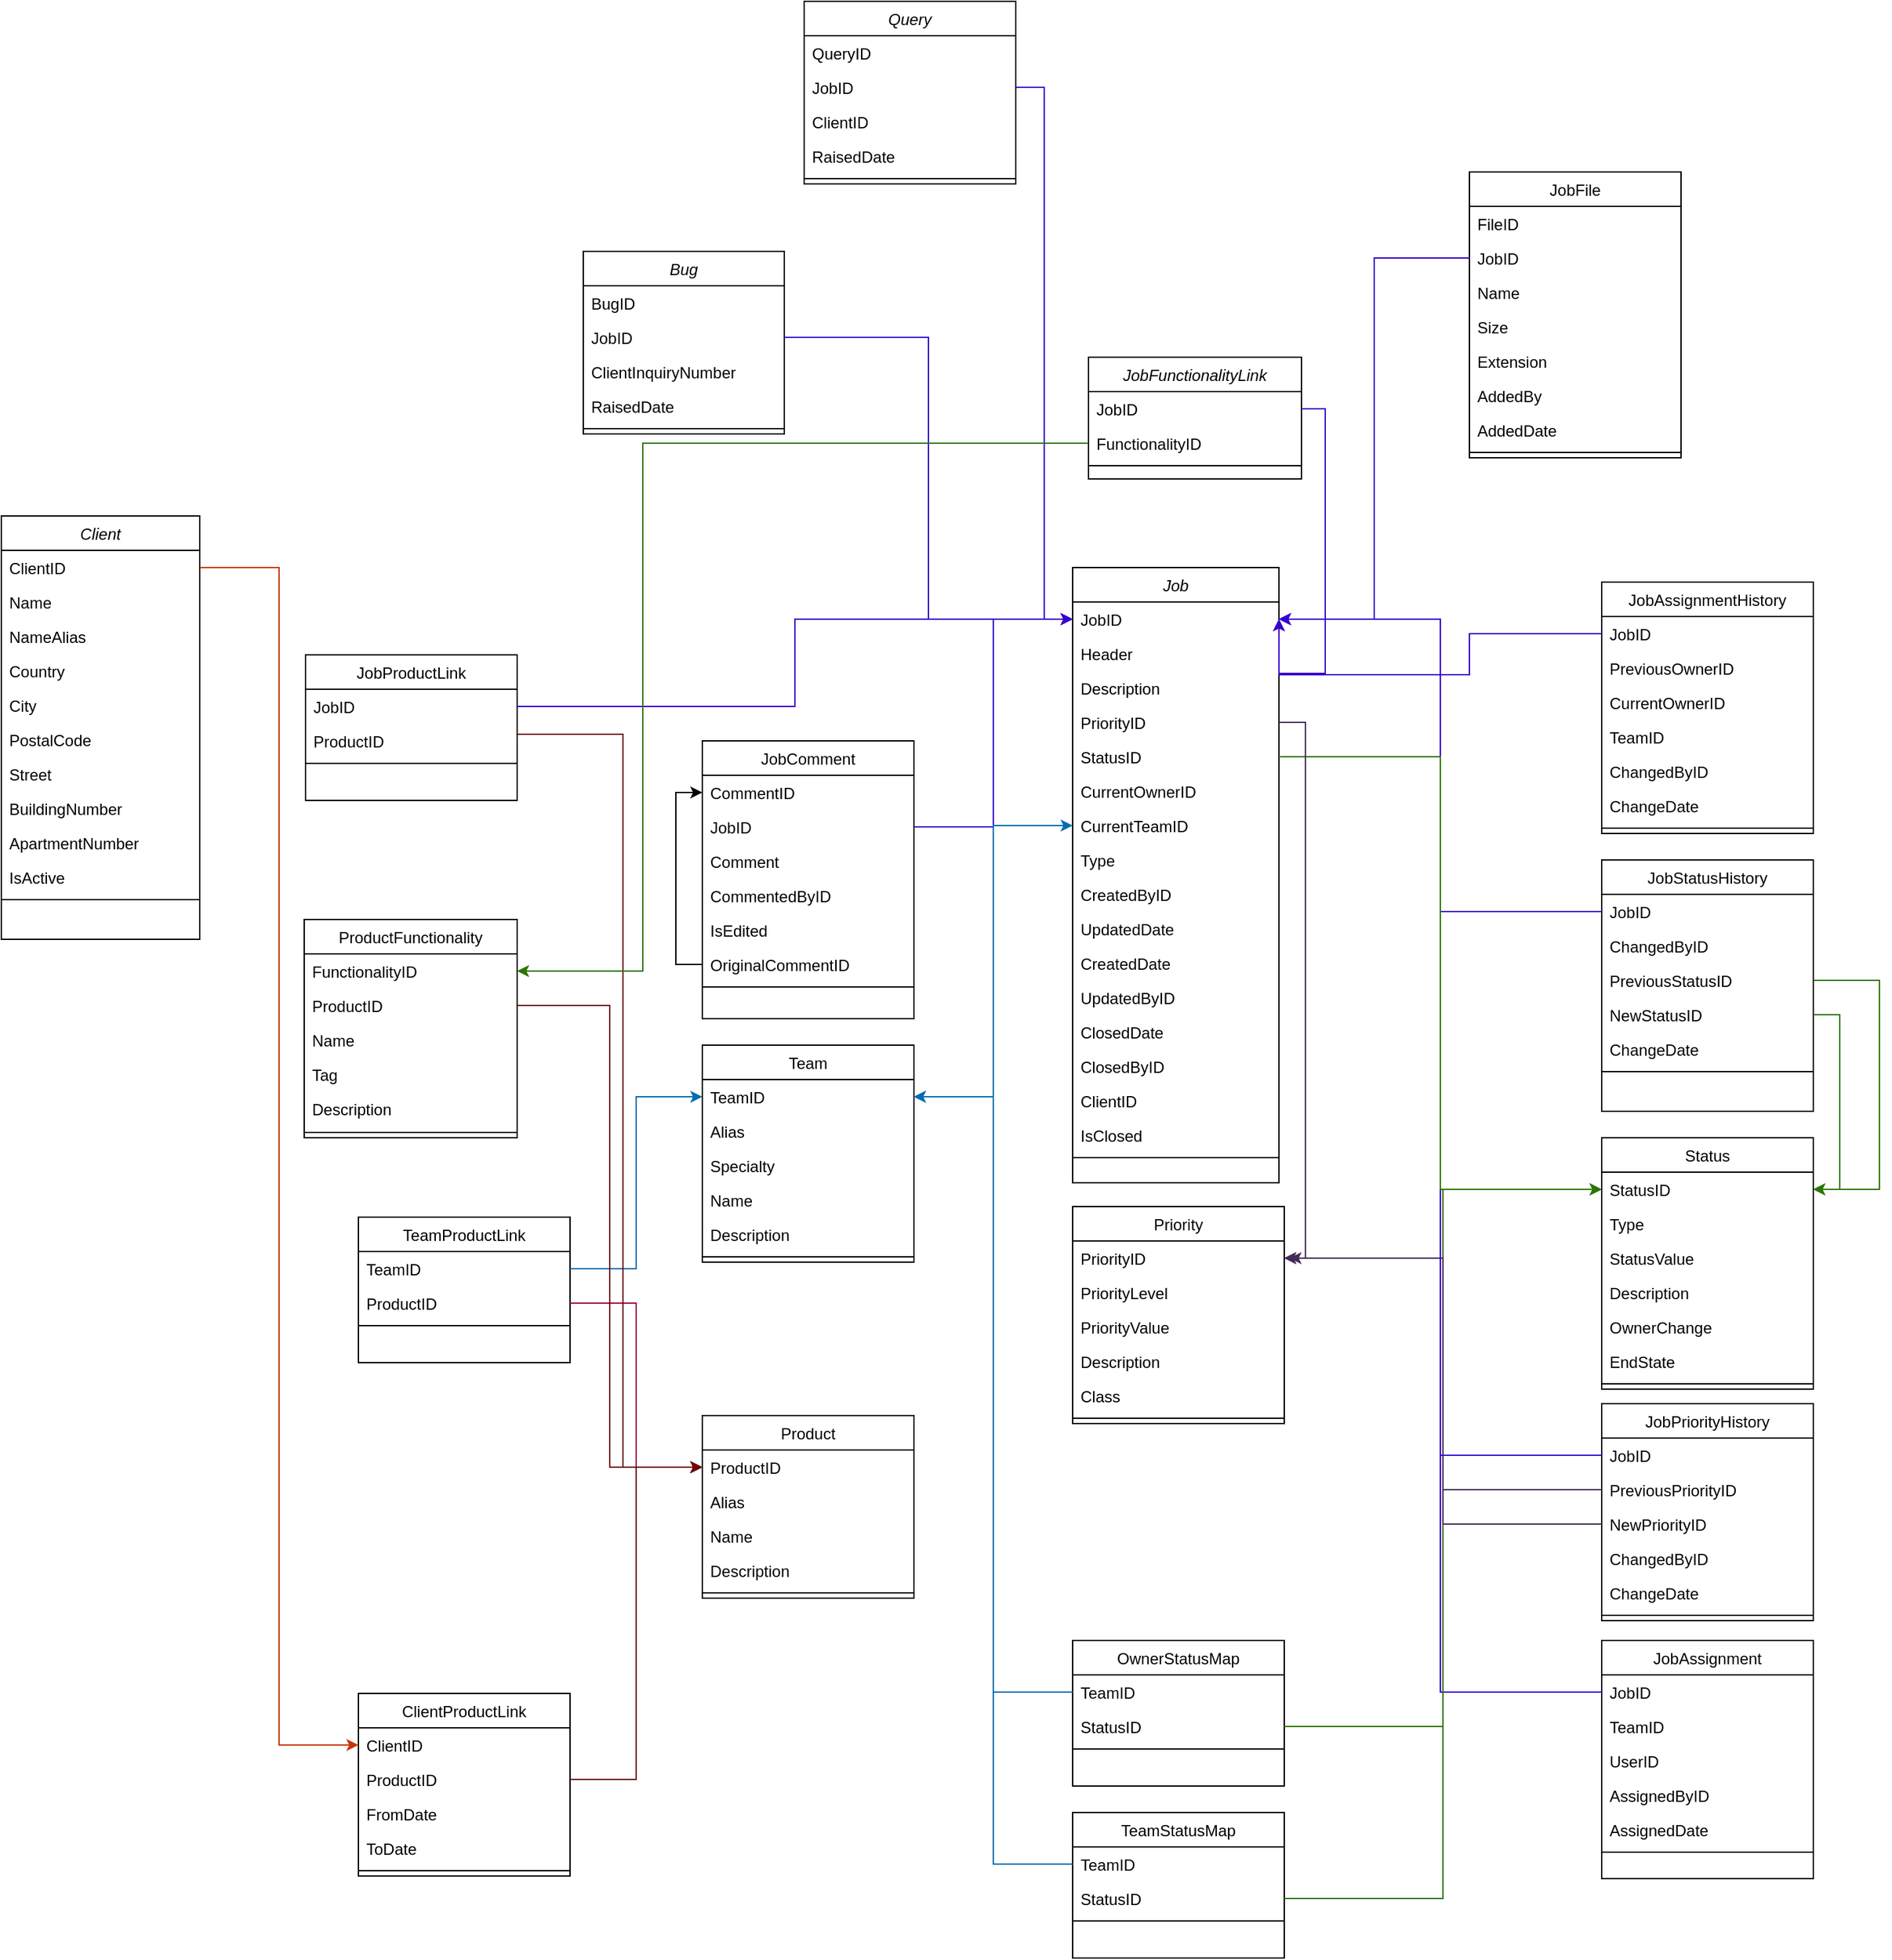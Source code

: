<mxfile version="24.6.4" type="device">
  <diagram id="C5RBs43oDa-KdzZeNtuy" name="Page-1">
    <mxGraphModel dx="2234" dy="1756" grid="0" gridSize="10" guides="1" tooltips="1" connect="1" arrows="1" fold="1" page="0" pageScale="1" pageWidth="827" pageHeight="1169" math="0" shadow="0">
      <root>
        <mxCell id="WIyWlLk6GJQsqaUBKTNV-0" />
        <mxCell id="WIyWlLk6GJQsqaUBKTNV-1" parent="WIyWlLk6GJQsqaUBKTNV-0" />
        <mxCell id="zkfFHV4jXpPFQw0GAbJ--0" value="Job" style="swimlane;fontStyle=2;align=center;verticalAlign=top;childLayout=stackLayout;horizontal=1;startSize=26;horizontalStack=0;resizeParent=1;resizeLast=0;collapsible=1;marginBottom=0;rounded=0;shadow=0;strokeWidth=1;" parent="WIyWlLk6GJQsqaUBKTNV-1" vertex="1">
          <mxGeometry x="240" y="-11" width="156" height="465" as="geometry">
            <mxRectangle x="230" y="140" width="160" height="26" as="alternateBounds" />
          </mxGeometry>
        </mxCell>
        <mxCell id="zkfFHV4jXpPFQw0GAbJ--1" value="JobID" style="text;align=left;verticalAlign=top;spacingLeft=4;spacingRight=4;overflow=hidden;rotatable=0;points=[[0,0.5],[1,0.5]];portConstraint=eastwest;" parent="zkfFHV4jXpPFQw0GAbJ--0" vertex="1">
          <mxGeometry y="26" width="156" height="26" as="geometry" />
        </mxCell>
        <mxCell id="zkfFHV4jXpPFQw0GAbJ--2" value="Header" style="text;align=left;verticalAlign=top;spacingLeft=4;spacingRight=4;overflow=hidden;rotatable=0;points=[[0,0.5],[1,0.5]];portConstraint=eastwest;rounded=0;shadow=0;html=0;" parent="zkfFHV4jXpPFQw0GAbJ--0" vertex="1">
          <mxGeometry y="52" width="156" height="26" as="geometry" />
        </mxCell>
        <mxCell id="zkfFHV4jXpPFQw0GAbJ--3" value="Description" style="text;align=left;verticalAlign=top;spacingLeft=4;spacingRight=4;overflow=hidden;rotatable=0;points=[[0,0.5],[1,0.5]];portConstraint=eastwest;rounded=0;shadow=0;html=0;" parent="zkfFHV4jXpPFQw0GAbJ--0" vertex="1">
          <mxGeometry y="78" width="156" height="26" as="geometry" />
        </mxCell>
        <mxCell id="cVGpsP8Lh6Rx3etoyMuU-67" value="PriorityID" style="text;align=left;verticalAlign=top;spacingLeft=4;spacingRight=4;overflow=hidden;rotatable=0;points=[[0,0.5],[1,0.5]];portConstraint=eastwest;rounded=0;shadow=0;html=0;" parent="zkfFHV4jXpPFQw0GAbJ--0" vertex="1">
          <mxGeometry y="104" width="156" height="26" as="geometry" />
        </mxCell>
        <mxCell id="cVGpsP8Lh6Rx3etoyMuU-68" value="StatusID" style="text;align=left;verticalAlign=top;spacingLeft=4;spacingRight=4;overflow=hidden;rotatable=0;points=[[0,0.5],[1,0.5]];portConstraint=eastwest;rounded=0;shadow=0;html=0;" parent="zkfFHV4jXpPFQw0GAbJ--0" vertex="1">
          <mxGeometry y="130" width="156" height="26" as="geometry" />
        </mxCell>
        <mxCell id="Lx8iHB1-dTOcPejB2744-2" value="CurrentOwnerID" style="text;align=left;verticalAlign=top;spacingLeft=4;spacingRight=4;overflow=hidden;rotatable=0;points=[[0,0.5],[1,0.5]];portConstraint=eastwest;rounded=0;shadow=0;html=0;" parent="zkfFHV4jXpPFQw0GAbJ--0" vertex="1">
          <mxGeometry y="156" width="156" height="26" as="geometry" />
        </mxCell>
        <mxCell id="Lx8iHB1-dTOcPejB2744-4" value="CurrentTeamID" style="text;align=left;verticalAlign=top;spacingLeft=4;spacingRight=4;overflow=hidden;rotatable=0;points=[[0,0.5],[1,0.5]];portConstraint=eastwest;rounded=0;shadow=0;html=0;" parent="zkfFHV4jXpPFQw0GAbJ--0" vertex="1">
          <mxGeometry y="182" width="156" height="26" as="geometry" />
        </mxCell>
        <mxCell id="Lx8iHB1-dTOcPejB2744-5" value="Type" style="text;align=left;verticalAlign=top;spacingLeft=4;spacingRight=4;overflow=hidden;rotatable=0;points=[[0,0.5],[1,0.5]];portConstraint=eastwest;rounded=0;shadow=0;html=0;" parent="zkfFHV4jXpPFQw0GAbJ--0" vertex="1">
          <mxGeometry y="208" width="156" height="26" as="geometry" />
        </mxCell>
        <mxCell id="jQ494uMJfuY5tiPuXKYP-19" value="CreatedByID" style="text;align=left;verticalAlign=top;spacingLeft=4;spacingRight=4;overflow=hidden;rotatable=0;points=[[0,0.5],[1,0.5]];portConstraint=eastwest;rounded=0;shadow=0;html=0;" parent="zkfFHV4jXpPFQw0GAbJ--0" vertex="1">
          <mxGeometry y="234" width="156" height="26" as="geometry" />
        </mxCell>
        <mxCell id="Lx8iHB1-dTOcPejB2744-6" value="UpdatedDate" style="text;align=left;verticalAlign=top;spacingLeft=4;spacingRight=4;overflow=hidden;rotatable=0;points=[[0,0.5],[1,0.5]];portConstraint=eastwest;rounded=0;shadow=0;html=0;" parent="zkfFHV4jXpPFQw0GAbJ--0" vertex="1">
          <mxGeometry y="260" width="156" height="26" as="geometry" />
        </mxCell>
        <mxCell id="Lx8iHB1-dTOcPejB2744-7" value="CreatedDate" style="text;align=left;verticalAlign=top;spacingLeft=4;spacingRight=4;overflow=hidden;rotatable=0;points=[[0,0.5],[1,0.5]];portConstraint=eastwest;rounded=0;shadow=0;html=0;" parent="zkfFHV4jXpPFQw0GAbJ--0" vertex="1">
          <mxGeometry y="286" width="156" height="26" as="geometry" />
        </mxCell>
        <mxCell id="cVGpsP8Lh6Rx3etoyMuU-48" value="UpdatedByID" style="text;align=left;verticalAlign=top;spacingLeft=4;spacingRight=4;overflow=hidden;rotatable=0;points=[[0,0.5],[1,0.5]];portConstraint=eastwest;rounded=0;shadow=0;html=0;" parent="zkfFHV4jXpPFQw0GAbJ--0" vertex="1">
          <mxGeometry y="312" width="156" height="26" as="geometry" />
        </mxCell>
        <mxCell id="Lx8iHB1-dTOcPejB2744-3" value="ClosedDate" style="text;align=left;verticalAlign=top;spacingLeft=4;spacingRight=4;overflow=hidden;rotatable=0;points=[[0,0.5],[1,0.5]];portConstraint=eastwest;rounded=0;shadow=0;html=0;" parent="zkfFHV4jXpPFQw0GAbJ--0" vertex="1">
          <mxGeometry y="338" width="156" height="26" as="geometry" />
        </mxCell>
        <mxCell id="cVGpsP8Lh6Rx3etoyMuU-49" value="ClosedByID" style="text;align=left;verticalAlign=top;spacingLeft=4;spacingRight=4;overflow=hidden;rotatable=0;points=[[0,0.5],[1,0.5]];portConstraint=eastwest;rounded=0;shadow=0;html=0;" parent="zkfFHV4jXpPFQw0GAbJ--0" vertex="1">
          <mxGeometry y="364" width="156" height="26" as="geometry" />
        </mxCell>
        <mxCell id="srKZ24DhTqbqth3Ealph-35" value="ClientID" style="text;align=left;verticalAlign=top;spacingLeft=4;spacingRight=4;overflow=hidden;rotatable=0;points=[[0,0.5],[1,0.5]];portConstraint=eastwest;rounded=0;shadow=0;html=0;" parent="zkfFHV4jXpPFQw0GAbJ--0" vertex="1">
          <mxGeometry y="390" width="156" height="26" as="geometry" />
        </mxCell>
        <mxCell id="cVGpsP8Lh6Rx3etoyMuU-43" value="IsClosed" style="text;align=left;verticalAlign=top;spacingLeft=4;spacingRight=4;overflow=hidden;rotatable=0;points=[[0,0.5],[1,0.5]];portConstraint=eastwest;rounded=0;shadow=0;html=0;" parent="zkfFHV4jXpPFQw0GAbJ--0" vertex="1">
          <mxGeometry y="416" width="156" height="26" as="geometry" />
        </mxCell>
        <mxCell id="zkfFHV4jXpPFQw0GAbJ--4" value="" style="line;html=1;strokeWidth=1;align=left;verticalAlign=middle;spacingTop=-1;spacingLeft=3;spacingRight=3;rotatable=0;labelPosition=right;points=[];portConstraint=eastwest;" parent="zkfFHV4jXpPFQw0GAbJ--0" vertex="1">
          <mxGeometry y="442" width="156" height="8" as="geometry" />
        </mxCell>
        <mxCell id="zkfFHV4jXpPFQw0GAbJ--17" value="JobAssignmentHistory" style="swimlane;fontStyle=0;align=center;verticalAlign=top;childLayout=stackLayout;horizontal=1;startSize=26;horizontalStack=0;resizeParent=1;resizeLast=0;collapsible=1;marginBottom=0;rounded=0;shadow=0;strokeWidth=1;" parent="WIyWlLk6GJQsqaUBKTNV-1" vertex="1">
          <mxGeometry x="640" width="160" height="190" as="geometry">
            <mxRectangle x="550" y="140" width="160" height="26" as="alternateBounds" />
          </mxGeometry>
        </mxCell>
        <mxCell id="zkfFHV4jXpPFQw0GAbJ--18" value="JobID" style="text;align=left;verticalAlign=top;spacingLeft=4;spacingRight=4;overflow=hidden;rotatable=0;points=[[0,0.5],[1,0.5]];portConstraint=eastwest;" parent="zkfFHV4jXpPFQw0GAbJ--17" vertex="1">
          <mxGeometry y="26" width="160" height="26" as="geometry" />
        </mxCell>
        <mxCell id="zkfFHV4jXpPFQw0GAbJ--20" value="PreviousOwnerID" style="text;align=left;verticalAlign=top;spacingLeft=4;spacingRight=4;overflow=hidden;rotatable=0;points=[[0,0.5],[1,0.5]];portConstraint=eastwest;rounded=0;shadow=0;html=0;" parent="zkfFHV4jXpPFQw0GAbJ--17" vertex="1">
          <mxGeometry y="52" width="160" height="26" as="geometry" />
        </mxCell>
        <mxCell id="zkfFHV4jXpPFQw0GAbJ--21" value="CurrentOwnerID" style="text;align=left;verticalAlign=top;spacingLeft=4;spacingRight=4;overflow=hidden;rotatable=0;points=[[0,0.5],[1,0.5]];portConstraint=eastwest;rounded=0;shadow=0;html=0;" parent="zkfFHV4jXpPFQw0GAbJ--17" vertex="1">
          <mxGeometry y="78" width="160" height="26" as="geometry" />
        </mxCell>
        <mxCell id="Lx8iHB1-dTOcPejB2744-108" value="TeamID" style="text;align=left;verticalAlign=top;spacingLeft=4;spacingRight=4;overflow=hidden;rotatable=0;points=[[0,0.5],[1,0.5]];portConstraint=eastwest;rounded=0;shadow=0;html=0;" parent="zkfFHV4jXpPFQw0GAbJ--17" vertex="1">
          <mxGeometry y="104" width="160" height="26" as="geometry" />
        </mxCell>
        <mxCell id="zkfFHV4jXpPFQw0GAbJ--19" value="ChangedByID" style="text;align=left;verticalAlign=top;spacingLeft=4;spacingRight=4;overflow=hidden;rotatable=0;points=[[0,0.5],[1,0.5]];portConstraint=eastwest;rounded=0;shadow=0;html=0;" parent="zkfFHV4jXpPFQw0GAbJ--17" vertex="1">
          <mxGeometry y="130" width="160" height="26" as="geometry" />
        </mxCell>
        <mxCell id="zkfFHV4jXpPFQw0GAbJ--22" value="ChangeDate" style="text;align=left;verticalAlign=top;spacingLeft=4;spacingRight=4;overflow=hidden;rotatable=0;points=[[0,0.5],[1,0.5]];portConstraint=eastwest;rounded=0;shadow=0;html=0;" parent="zkfFHV4jXpPFQw0GAbJ--17" vertex="1">
          <mxGeometry y="156" width="160" height="26" as="geometry" />
        </mxCell>
        <mxCell id="zkfFHV4jXpPFQw0GAbJ--23" value="" style="line;html=1;strokeWidth=1;align=left;verticalAlign=middle;spacingTop=-1;spacingLeft=3;spacingRight=3;rotatable=0;labelPosition=right;points=[];portConstraint=eastwest;" parent="zkfFHV4jXpPFQw0GAbJ--17" vertex="1">
          <mxGeometry y="182" width="160" height="8" as="geometry" />
        </mxCell>
        <mxCell id="Lx8iHB1-dTOcPejB2744-8" value="" style="edgeStyle=orthogonalEdgeStyle;rounded=0;orthogonalLoop=1;jettySize=auto;html=1;fillColor=#6a00ff;strokeColor=#3700CC;entryX=1;entryY=0.5;entryDx=0;entryDy=0;" parent="WIyWlLk6GJQsqaUBKTNV-1" source="zkfFHV4jXpPFQw0GAbJ--18" target="zkfFHV4jXpPFQw0GAbJ--1" edge="1">
          <mxGeometry relative="1" as="geometry">
            <Array as="points">
              <mxPoint x="540" y="39" />
              <mxPoint x="540" y="70" />
            </Array>
          </mxGeometry>
        </mxCell>
        <mxCell id="Lx8iHB1-dTOcPejB2744-9" value="JobComment" style="swimlane;fontStyle=0;align=center;verticalAlign=top;childLayout=stackLayout;horizontal=1;startSize=26;horizontalStack=0;resizeParent=1;resizeLast=0;collapsible=1;marginBottom=0;rounded=0;shadow=0;strokeWidth=1;" parent="WIyWlLk6GJQsqaUBKTNV-1" vertex="1">
          <mxGeometry x="-40" y="120" width="160" height="210" as="geometry">
            <mxRectangle x="550" y="140" width="160" height="26" as="alternateBounds" />
          </mxGeometry>
        </mxCell>
        <mxCell id="Lx8iHB1-dTOcPejB2744-10" value="CommentID" style="text;align=left;verticalAlign=top;spacingLeft=4;spacingRight=4;overflow=hidden;rotatable=0;points=[[0,0.5],[1,0.5]];portConstraint=eastwest;" parent="Lx8iHB1-dTOcPejB2744-9" vertex="1">
          <mxGeometry y="26" width="160" height="26" as="geometry" />
        </mxCell>
        <mxCell id="Lx8iHB1-dTOcPejB2744-11" value="JobID" style="text;align=left;verticalAlign=top;spacingLeft=4;spacingRight=4;overflow=hidden;rotatable=0;points=[[0,0.5],[1,0.5]];portConstraint=eastwest;rounded=0;shadow=0;html=0;" parent="Lx8iHB1-dTOcPejB2744-9" vertex="1">
          <mxGeometry y="52" width="160" height="26" as="geometry" />
        </mxCell>
        <mxCell id="Lx8iHB1-dTOcPejB2744-12" value="Comment" style="text;align=left;verticalAlign=top;spacingLeft=4;spacingRight=4;overflow=hidden;rotatable=0;points=[[0,0.5],[1,0.5]];portConstraint=eastwest;rounded=0;shadow=0;html=0;" parent="Lx8iHB1-dTOcPejB2744-9" vertex="1">
          <mxGeometry y="78" width="160" height="26" as="geometry" />
        </mxCell>
        <mxCell id="Lx8iHB1-dTOcPejB2744-13" value="CommentedByID" style="text;align=left;verticalAlign=top;spacingLeft=4;spacingRight=4;overflow=hidden;rotatable=0;points=[[0,0.5],[1,0.5]];portConstraint=eastwest;rounded=0;shadow=0;html=0;" parent="Lx8iHB1-dTOcPejB2744-9" vertex="1">
          <mxGeometry y="104" width="160" height="26" as="geometry" />
        </mxCell>
        <mxCell id="Lx8iHB1-dTOcPejB2744-14" value="IsEdited" style="text;align=left;verticalAlign=top;spacingLeft=4;spacingRight=4;overflow=hidden;rotatable=0;points=[[0,0.5],[1,0.5]];portConstraint=eastwest;rounded=0;shadow=0;html=0;" parent="Lx8iHB1-dTOcPejB2744-9" vertex="1">
          <mxGeometry y="130" width="160" height="26" as="geometry" />
        </mxCell>
        <mxCell id="Lx8iHB1-dTOcPejB2744-21" style="edgeStyle=orthogonalEdgeStyle;rounded=0;orthogonalLoop=1;jettySize=auto;html=1;" parent="Lx8iHB1-dTOcPejB2744-9" source="Lx8iHB1-dTOcPejB2744-16" target="Lx8iHB1-dTOcPejB2744-10" edge="1">
          <mxGeometry relative="1" as="geometry">
            <Array as="points">
              <mxPoint x="-20" y="169" />
              <mxPoint x="-20" y="39" />
            </Array>
          </mxGeometry>
        </mxCell>
        <mxCell id="Lx8iHB1-dTOcPejB2744-16" value="OriginalCommentID" style="text;align=left;verticalAlign=top;spacingLeft=4;spacingRight=4;overflow=hidden;rotatable=0;points=[[0,0.5],[1,0.5]];portConstraint=eastwest;rounded=0;shadow=0;html=0;" parent="Lx8iHB1-dTOcPejB2744-9" vertex="1">
          <mxGeometry y="156" width="160" height="26" as="geometry" />
        </mxCell>
        <mxCell id="Lx8iHB1-dTOcPejB2744-17" value="" style="line;html=1;strokeWidth=1;align=left;verticalAlign=middle;spacingTop=-1;spacingLeft=3;spacingRight=3;rotatable=0;labelPosition=right;points=[];portConstraint=eastwest;" parent="Lx8iHB1-dTOcPejB2744-9" vertex="1">
          <mxGeometry y="182" width="160" height="8" as="geometry" />
        </mxCell>
        <mxCell id="Lx8iHB1-dTOcPejB2744-22" style="edgeStyle=orthogonalEdgeStyle;rounded=0;orthogonalLoop=1;jettySize=auto;html=1;entryX=0;entryY=0.5;entryDx=0;entryDy=0;fillColor=#6a00ff;strokeColor=#3700CC;" parent="WIyWlLk6GJQsqaUBKTNV-1" source="Lx8iHB1-dTOcPejB2744-11" target="zkfFHV4jXpPFQw0GAbJ--1" edge="1">
          <mxGeometry relative="1" as="geometry" />
        </mxCell>
        <mxCell id="Lx8iHB1-dTOcPejB2744-23" value="Status" style="swimlane;fontStyle=0;align=center;verticalAlign=top;childLayout=stackLayout;horizontal=1;startSize=26;horizontalStack=0;resizeParent=1;resizeLast=0;collapsible=1;marginBottom=0;rounded=0;shadow=0;strokeWidth=1;" parent="WIyWlLk6GJQsqaUBKTNV-1" vertex="1">
          <mxGeometry x="640" y="420" width="160" height="190" as="geometry">
            <mxRectangle x="550" y="140" width="160" height="26" as="alternateBounds" />
          </mxGeometry>
        </mxCell>
        <mxCell id="Lx8iHB1-dTOcPejB2744-24" value="StatusID" style="text;align=left;verticalAlign=top;spacingLeft=4;spacingRight=4;overflow=hidden;rotatable=0;points=[[0,0.5],[1,0.5]];portConstraint=eastwest;" parent="Lx8iHB1-dTOcPejB2744-23" vertex="1">
          <mxGeometry y="26" width="160" height="26" as="geometry" />
        </mxCell>
        <mxCell id="cVGpsP8Lh6Rx3etoyMuU-64" value="Type" style="text;align=left;verticalAlign=top;spacingLeft=4;spacingRight=4;overflow=hidden;rotatable=0;points=[[0,0.5],[1,0.5]];portConstraint=eastwest;" parent="Lx8iHB1-dTOcPejB2744-23" vertex="1">
          <mxGeometry y="52" width="160" height="26" as="geometry" />
        </mxCell>
        <mxCell id="Lx8iHB1-dTOcPejB2744-25" value="StatusValue" style="text;align=left;verticalAlign=top;spacingLeft=4;spacingRight=4;overflow=hidden;rotatable=0;points=[[0,0.5],[1,0.5]];portConstraint=eastwest;rounded=0;shadow=0;html=0;" parent="Lx8iHB1-dTOcPejB2744-23" vertex="1">
          <mxGeometry y="78" width="160" height="26" as="geometry" />
        </mxCell>
        <mxCell id="Lx8iHB1-dTOcPejB2744-27" value="Description" style="text;align=left;verticalAlign=top;spacingLeft=4;spacingRight=4;overflow=hidden;rotatable=0;points=[[0,0.5],[1,0.5]];portConstraint=eastwest;rounded=0;shadow=0;html=0;" parent="Lx8iHB1-dTOcPejB2744-23" vertex="1">
          <mxGeometry y="104" width="160" height="26" as="geometry" />
        </mxCell>
        <mxCell id="Lx8iHB1-dTOcPejB2744-127" value="OwnerChange" style="text;align=left;verticalAlign=top;spacingLeft=4;spacingRight=4;overflow=hidden;rotatable=0;points=[[0,0.5],[1,0.5]];portConstraint=eastwest;rounded=0;shadow=0;html=0;" parent="Lx8iHB1-dTOcPejB2744-23" vertex="1">
          <mxGeometry y="130" width="160" height="26" as="geometry" />
        </mxCell>
        <mxCell id="Lx8iHB1-dTOcPejB2744-128" value="EndState" style="text;align=left;verticalAlign=top;spacingLeft=4;spacingRight=4;overflow=hidden;rotatable=0;points=[[0,0.5],[1,0.5]];portConstraint=eastwest;rounded=0;shadow=0;html=0;" parent="Lx8iHB1-dTOcPejB2744-23" vertex="1">
          <mxGeometry y="156" width="160" height="26" as="geometry" />
        </mxCell>
        <mxCell id="Lx8iHB1-dTOcPejB2744-29" value="" style="line;html=1;strokeWidth=1;align=left;verticalAlign=middle;spacingTop=-1;spacingLeft=3;spacingRight=3;rotatable=0;labelPosition=right;points=[];portConstraint=eastwest;" parent="Lx8iHB1-dTOcPejB2744-23" vertex="1">
          <mxGeometry y="182" width="160" height="8" as="geometry" />
        </mxCell>
        <mxCell id="Lx8iHB1-dTOcPejB2744-32" value="JobStatusHistory" style="swimlane;fontStyle=0;align=center;verticalAlign=top;childLayout=stackLayout;horizontal=1;startSize=26;horizontalStack=0;resizeParent=1;resizeLast=0;collapsible=1;marginBottom=0;rounded=0;shadow=0;strokeWidth=1;" parent="WIyWlLk6GJQsqaUBKTNV-1" vertex="1">
          <mxGeometry x="640" y="210" width="160" height="190" as="geometry">
            <mxRectangle x="550" y="140" width="160" height="26" as="alternateBounds" />
          </mxGeometry>
        </mxCell>
        <mxCell id="Lx8iHB1-dTOcPejB2744-33" value="JobID" style="text;align=left;verticalAlign=top;spacingLeft=4;spacingRight=4;overflow=hidden;rotatable=0;points=[[0,0.5],[1,0.5]];portConstraint=eastwest;" parent="Lx8iHB1-dTOcPejB2744-32" vertex="1">
          <mxGeometry y="26" width="160" height="26" as="geometry" />
        </mxCell>
        <mxCell id="Lx8iHB1-dTOcPejB2744-34" value="ChangedByID" style="text;align=left;verticalAlign=top;spacingLeft=4;spacingRight=4;overflow=hidden;rotatable=0;points=[[0,0.5],[1,0.5]];portConstraint=eastwest;rounded=0;shadow=0;html=0;" parent="Lx8iHB1-dTOcPejB2744-32" vertex="1">
          <mxGeometry y="52" width="160" height="26" as="geometry" />
        </mxCell>
        <mxCell id="Lx8iHB1-dTOcPejB2744-35" value="PreviousStatusID" style="text;align=left;verticalAlign=top;spacingLeft=4;spacingRight=4;overflow=hidden;rotatable=0;points=[[0,0.5],[1,0.5]];portConstraint=eastwest;rounded=0;shadow=0;html=0;" parent="Lx8iHB1-dTOcPejB2744-32" vertex="1">
          <mxGeometry y="78" width="160" height="26" as="geometry" />
        </mxCell>
        <mxCell id="Lx8iHB1-dTOcPejB2744-36" value="NewStatusID" style="text;align=left;verticalAlign=top;spacingLeft=4;spacingRight=4;overflow=hidden;rotatable=0;points=[[0,0.5],[1,0.5]];portConstraint=eastwest;rounded=0;shadow=0;html=0;" parent="Lx8iHB1-dTOcPejB2744-32" vertex="1">
          <mxGeometry y="104" width="160" height="26" as="geometry" />
        </mxCell>
        <mxCell id="Lx8iHB1-dTOcPejB2744-37" value="ChangeDate" style="text;align=left;verticalAlign=top;spacingLeft=4;spacingRight=4;overflow=hidden;rotatable=0;points=[[0,0.5],[1,0.5]];portConstraint=eastwest;rounded=0;shadow=0;html=0;" parent="Lx8iHB1-dTOcPejB2744-32" vertex="1">
          <mxGeometry y="130" width="160" height="26" as="geometry" />
        </mxCell>
        <mxCell id="Lx8iHB1-dTOcPejB2744-38" value="" style="line;html=1;strokeWidth=1;align=left;verticalAlign=middle;spacingTop=-1;spacingLeft=3;spacingRight=3;rotatable=0;labelPosition=right;points=[];portConstraint=eastwest;" parent="Lx8iHB1-dTOcPejB2744-32" vertex="1">
          <mxGeometry y="156" width="160" height="8" as="geometry" />
        </mxCell>
        <mxCell id="Lx8iHB1-dTOcPejB2744-43" value="Team" style="swimlane;fontStyle=0;align=center;verticalAlign=top;childLayout=stackLayout;horizontal=1;startSize=26;horizontalStack=0;resizeParent=1;resizeLast=0;collapsible=1;marginBottom=0;rounded=0;shadow=0;strokeWidth=1;" parent="WIyWlLk6GJQsqaUBKTNV-1" vertex="1">
          <mxGeometry x="-40" y="350" width="160" height="164" as="geometry">
            <mxRectangle x="550" y="140" width="160" height="26" as="alternateBounds" />
          </mxGeometry>
        </mxCell>
        <mxCell id="Lx8iHB1-dTOcPejB2744-44" value="TeamID" style="text;align=left;verticalAlign=top;spacingLeft=4;spacingRight=4;overflow=hidden;rotatable=0;points=[[0,0.5],[1,0.5]];portConstraint=eastwest;" parent="Lx8iHB1-dTOcPejB2744-43" vertex="1">
          <mxGeometry y="26" width="160" height="26" as="geometry" />
        </mxCell>
        <mxCell id="jQ494uMJfuY5tiPuXKYP-17" value="Alias" style="text;align=left;verticalAlign=top;spacingLeft=4;spacingRight=4;overflow=hidden;rotatable=0;points=[[0,0.5],[1,0.5]];portConstraint=eastwest;rounded=0;shadow=0;html=0;" parent="Lx8iHB1-dTOcPejB2744-43" vertex="1">
          <mxGeometry y="52" width="160" height="26" as="geometry" />
        </mxCell>
        <mxCell id="srKZ24DhTqbqth3Ealph-32" value="Specialty" style="text;align=left;verticalAlign=top;spacingLeft=4;spacingRight=4;overflow=hidden;rotatable=0;points=[[0,0.5],[1,0.5]];portConstraint=eastwest;rounded=0;shadow=0;html=0;" parent="Lx8iHB1-dTOcPejB2744-43" vertex="1">
          <mxGeometry y="78" width="160" height="26" as="geometry" />
        </mxCell>
        <mxCell id="Lx8iHB1-dTOcPejB2744-45" value="Name" style="text;align=left;verticalAlign=top;spacingLeft=4;spacingRight=4;overflow=hidden;rotatable=0;points=[[0,0.5],[1,0.5]];portConstraint=eastwest;rounded=0;shadow=0;html=0;" parent="Lx8iHB1-dTOcPejB2744-43" vertex="1">
          <mxGeometry y="104" width="160" height="26" as="geometry" />
        </mxCell>
        <mxCell id="Lx8iHB1-dTOcPejB2744-46" value="Description" style="text;align=left;verticalAlign=top;spacingLeft=4;spacingRight=4;overflow=hidden;rotatable=0;points=[[0,0.5],[1,0.5]];portConstraint=eastwest;rounded=0;shadow=0;html=0;" parent="Lx8iHB1-dTOcPejB2744-43" vertex="1">
          <mxGeometry y="130" width="160" height="26" as="geometry" />
        </mxCell>
        <mxCell id="Lx8iHB1-dTOcPejB2744-49" value="" style="line;html=1;strokeWidth=1;align=left;verticalAlign=middle;spacingTop=-1;spacingLeft=3;spacingRight=3;rotatable=0;labelPosition=right;points=[];portConstraint=eastwest;" parent="Lx8iHB1-dTOcPejB2744-43" vertex="1">
          <mxGeometry y="156" width="160" height="8" as="geometry" />
        </mxCell>
        <mxCell id="Lx8iHB1-dTOcPejB2744-50" style="edgeStyle=orthogonalEdgeStyle;rounded=0;orthogonalLoop=1;jettySize=auto;html=1;entryX=0;entryY=0.5;entryDx=0;entryDy=0;fillColor=#1ba1e2;strokeColor=#006EAF;" parent="WIyWlLk6GJQsqaUBKTNV-1" source="Lx8iHB1-dTOcPejB2744-44" target="Lx8iHB1-dTOcPejB2744-4" edge="1">
          <mxGeometry relative="1" as="geometry" />
        </mxCell>
        <mxCell id="Lx8iHB1-dTOcPejB2744-52" style="edgeStyle=orthogonalEdgeStyle;rounded=0;orthogonalLoop=1;jettySize=auto;html=1;entryX=1;entryY=0.5;entryDx=0;entryDy=0;fillColor=#60a917;strokeColor=#2D7600;" parent="WIyWlLk6GJQsqaUBKTNV-1" source="Lx8iHB1-dTOcPejB2744-36" target="Lx8iHB1-dTOcPejB2744-24" edge="1">
          <mxGeometry relative="1" as="geometry">
            <Array as="points">
              <mxPoint x="820" y="327" />
              <mxPoint x="820" y="459" />
            </Array>
          </mxGeometry>
        </mxCell>
        <mxCell id="Lx8iHB1-dTOcPejB2744-53" style="edgeStyle=orthogonalEdgeStyle;rounded=0;orthogonalLoop=1;jettySize=auto;html=1;entryX=1;entryY=0.5;entryDx=0;entryDy=0;fillColor=#60a917;strokeColor=#2D7600;" parent="WIyWlLk6GJQsqaUBKTNV-1" source="Lx8iHB1-dTOcPejB2744-35" target="Lx8iHB1-dTOcPejB2744-24" edge="1">
          <mxGeometry relative="1" as="geometry">
            <Array as="points">
              <mxPoint x="850" y="301" />
              <mxPoint x="850" y="459" />
            </Array>
          </mxGeometry>
        </mxCell>
        <mxCell id="Lx8iHB1-dTOcPejB2744-54" value="JobProductLink" style="swimlane;fontStyle=0;align=center;verticalAlign=top;childLayout=stackLayout;horizontal=1;startSize=26;horizontalStack=0;resizeParent=1;resizeLast=0;collapsible=1;marginBottom=0;rounded=0;shadow=0;strokeWidth=1;" parent="WIyWlLk6GJQsqaUBKTNV-1" vertex="1">
          <mxGeometry x="-340" y="55" width="160" height="110" as="geometry">
            <mxRectangle x="550" y="140" width="160" height="26" as="alternateBounds" />
          </mxGeometry>
        </mxCell>
        <mxCell id="Lx8iHB1-dTOcPejB2744-55" value="JobID" style="text;align=left;verticalAlign=top;spacingLeft=4;spacingRight=4;overflow=hidden;rotatable=0;points=[[0,0.5],[1,0.5]];portConstraint=eastwest;" parent="Lx8iHB1-dTOcPejB2744-54" vertex="1">
          <mxGeometry y="26" width="160" height="26" as="geometry" />
        </mxCell>
        <mxCell id="Lx8iHB1-dTOcPejB2744-56" value="ProductID" style="text;align=left;verticalAlign=top;spacingLeft=4;spacingRight=4;overflow=hidden;rotatable=0;points=[[0,0.5],[1,0.5]];portConstraint=eastwest;rounded=0;shadow=0;html=0;" parent="Lx8iHB1-dTOcPejB2744-54" vertex="1">
          <mxGeometry y="52" width="160" height="26" as="geometry" />
        </mxCell>
        <mxCell id="Lx8iHB1-dTOcPejB2744-58" value="" style="line;html=1;strokeWidth=1;align=left;verticalAlign=middle;spacingTop=-1;spacingLeft=3;spacingRight=3;rotatable=0;labelPosition=right;points=[];portConstraint=eastwest;" parent="Lx8iHB1-dTOcPejB2744-54" vertex="1">
          <mxGeometry y="78" width="160" height="8" as="geometry" />
        </mxCell>
        <mxCell id="Lx8iHB1-dTOcPejB2744-62" value="JobAssignment" style="swimlane;fontStyle=0;align=center;verticalAlign=top;childLayout=stackLayout;horizontal=1;startSize=26;horizontalStack=0;resizeParent=1;resizeLast=0;collapsible=1;marginBottom=0;rounded=0;shadow=0;strokeWidth=1;" parent="WIyWlLk6GJQsqaUBKTNV-1" vertex="1">
          <mxGeometry x="640" y="800" width="160" height="180" as="geometry">
            <mxRectangle x="550" y="140" width="160" height="26" as="alternateBounds" />
          </mxGeometry>
        </mxCell>
        <mxCell id="Lx8iHB1-dTOcPejB2744-63" value="JobID" style="text;align=left;verticalAlign=top;spacingLeft=4;spacingRight=4;overflow=hidden;rotatable=0;points=[[0,0.5],[1,0.5]];portConstraint=eastwest;" parent="Lx8iHB1-dTOcPejB2744-62" vertex="1">
          <mxGeometry y="26" width="160" height="26" as="geometry" />
        </mxCell>
        <mxCell id="Lx8iHB1-dTOcPejB2744-83" value="TeamID" style="text;align=left;verticalAlign=top;spacingLeft=4;spacingRight=4;overflow=hidden;rotatable=0;points=[[0,0.5],[1,0.5]];portConstraint=eastwest;" parent="Lx8iHB1-dTOcPejB2744-62" vertex="1">
          <mxGeometry y="52" width="160" height="26" as="geometry" />
        </mxCell>
        <mxCell id="Lx8iHB1-dTOcPejB2744-64" value="UserID" style="text;align=left;verticalAlign=top;spacingLeft=4;spacingRight=4;overflow=hidden;rotatable=0;points=[[0,0.5],[1,0.5]];portConstraint=eastwest;rounded=0;shadow=0;html=0;" parent="Lx8iHB1-dTOcPejB2744-62" vertex="1">
          <mxGeometry y="78" width="160" height="26" as="geometry" />
        </mxCell>
        <mxCell id="Lx8iHB1-dTOcPejB2744-85" value="AssignedByID" style="text;align=left;verticalAlign=top;spacingLeft=4;spacingRight=4;overflow=hidden;rotatable=0;points=[[0,0.5],[1,0.5]];portConstraint=eastwest;" parent="Lx8iHB1-dTOcPejB2744-62" vertex="1">
          <mxGeometry y="104" width="160" height="26" as="geometry" />
        </mxCell>
        <mxCell id="Lx8iHB1-dTOcPejB2744-86" value="AssignedDate" style="text;align=left;verticalAlign=top;spacingLeft=4;spacingRight=4;overflow=hidden;rotatable=0;points=[[0,0.5],[1,0.5]];portConstraint=eastwest;rounded=0;shadow=0;html=0;" parent="Lx8iHB1-dTOcPejB2744-62" vertex="1">
          <mxGeometry y="130" width="160" height="26" as="geometry" />
        </mxCell>
        <mxCell id="Lx8iHB1-dTOcPejB2744-65" value="" style="line;html=1;strokeWidth=1;align=left;verticalAlign=middle;spacingTop=-1;spacingLeft=3;spacingRight=3;rotatable=0;labelPosition=right;points=[];portConstraint=eastwest;" parent="Lx8iHB1-dTOcPejB2744-62" vertex="1">
          <mxGeometry y="156" width="160" height="8" as="geometry" />
        </mxCell>
        <mxCell id="Lx8iHB1-dTOcPejB2744-66" style="edgeStyle=orthogonalEdgeStyle;rounded=0;orthogonalLoop=1;jettySize=auto;html=1;entryX=1;entryY=0.5;entryDx=0;entryDy=0;fillColor=#6a00ff;strokeColor=#3700CC;" parent="WIyWlLk6GJQsqaUBKTNV-1" source="Lx8iHB1-dTOcPejB2744-63" target="zkfFHV4jXpPFQw0GAbJ--1" edge="1">
          <mxGeometry relative="1" as="geometry" />
        </mxCell>
        <mxCell id="Lx8iHB1-dTOcPejB2744-67" value="Product" style="swimlane;fontStyle=0;align=center;verticalAlign=top;childLayout=stackLayout;horizontal=1;startSize=26;horizontalStack=0;resizeParent=1;resizeLast=0;collapsible=1;marginBottom=0;rounded=0;shadow=0;strokeWidth=1;" parent="WIyWlLk6GJQsqaUBKTNV-1" vertex="1">
          <mxGeometry x="-40" y="630" width="160" height="138" as="geometry">
            <mxRectangle x="550" y="140" width="160" height="26" as="alternateBounds" />
          </mxGeometry>
        </mxCell>
        <mxCell id="Lx8iHB1-dTOcPejB2744-68" value="ProductID" style="text;align=left;verticalAlign=top;spacingLeft=4;spacingRight=4;overflow=hidden;rotatable=0;points=[[0,0.5],[1,0.5]];portConstraint=eastwest;" parent="Lx8iHB1-dTOcPejB2744-67" vertex="1">
          <mxGeometry y="26" width="160" height="26" as="geometry" />
        </mxCell>
        <mxCell id="Lx8iHB1-dTOcPejB2744-69" value="Alias" style="text;align=left;verticalAlign=top;spacingLeft=4;spacingRight=4;overflow=hidden;rotatable=0;points=[[0,0.5],[1,0.5]];portConstraint=eastwest;rounded=0;shadow=0;html=0;" parent="Lx8iHB1-dTOcPejB2744-67" vertex="1">
          <mxGeometry y="52" width="160" height="26" as="geometry" />
        </mxCell>
        <mxCell id="Lx8iHB1-dTOcPejB2744-71" value="Name" style="text;align=left;verticalAlign=top;spacingLeft=4;spacingRight=4;overflow=hidden;rotatable=0;points=[[0,0.5],[1,0.5]];portConstraint=eastwest;" parent="Lx8iHB1-dTOcPejB2744-67" vertex="1">
          <mxGeometry y="78" width="160" height="26" as="geometry" />
        </mxCell>
        <mxCell id="Lx8iHB1-dTOcPejB2744-72" value="Description" style="text;align=left;verticalAlign=top;spacingLeft=4;spacingRight=4;overflow=hidden;rotatable=0;points=[[0,0.5],[1,0.5]];portConstraint=eastwest;rounded=0;shadow=0;html=0;" parent="Lx8iHB1-dTOcPejB2744-67" vertex="1">
          <mxGeometry y="104" width="160" height="26" as="geometry" />
        </mxCell>
        <mxCell id="Lx8iHB1-dTOcPejB2744-70" value="" style="line;html=1;strokeWidth=1;align=left;verticalAlign=middle;spacingTop=-1;spacingLeft=3;spacingRight=3;rotatable=0;labelPosition=right;points=[];portConstraint=eastwest;" parent="Lx8iHB1-dTOcPejB2744-67" vertex="1">
          <mxGeometry y="130" width="160" height="8" as="geometry" />
        </mxCell>
        <mxCell id="Lx8iHB1-dTOcPejB2744-75" value="TeamProductLink" style="swimlane;fontStyle=0;align=center;verticalAlign=top;childLayout=stackLayout;horizontal=1;startSize=26;horizontalStack=0;resizeParent=1;resizeLast=0;collapsible=1;marginBottom=0;rounded=0;shadow=0;strokeWidth=1;" parent="WIyWlLk6GJQsqaUBKTNV-1" vertex="1">
          <mxGeometry x="-300" y="480" width="160" height="110" as="geometry">
            <mxRectangle x="550" y="140" width="160" height="26" as="alternateBounds" />
          </mxGeometry>
        </mxCell>
        <mxCell id="Lx8iHB1-dTOcPejB2744-76" value="TeamID" style="text;align=left;verticalAlign=top;spacingLeft=4;spacingRight=4;overflow=hidden;rotatable=0;points=[[0,0.5],[1,0.5]];portConstraint=eastwest;" parent="Lx8iHB1-dTOcPejB2744-75" vertex="1">
          <mxGeometry y="26" width="160" height="26" as="geometry" />
        </mxCell>
        <mxCell id="Lx8iHB1-dTOcPejB2744-77" value="ProductID" style="text;align=left;verticalAlign=top;spacingLeft=4;spacingRight=4;overflow=hidden;rotatable=0;points=[[0,0.5],[1,0.5]];portConstraint=eastwest;rounded=0;shadow=0;html=0;" parent="Lx8iHB1-dTOcPejB2744-75" vertex="1">
          <mxGeometry y="52" width="160" height="26" as="geometry" />
        </mxCell>
        <mxCell id="Lx8iHB1-dTOcPejB2744-80" value="" style="line;html=1;strokeWidth=1;align=left;verticalAlign=middle;spacingTop=-1;spacingLeft=3;spacingRight=3;rotatable=0;labelPosition=right;points=[];portConstraint=eastwest;" parent="Lx8iHB1-dTOcPejB2744-75" vertex="1">
          <mxGeometry y="78" width="160" height="8" as="geometry" />
        </mxCell>
        <mxCell id="Lx8iHB1-dTOcPejB2744-81" style="edgeStyle=orthogonalEdgeStyle;rounded=0;orthogonalLoop=1;jettySize=auto;html=1;fillColor=#1ba1e2;strokeColor=#006EAF;" parent="WIyWlLk6GJQsqaUBKTNV-1" source="Lx8iHB1-dTOcPejB2744-76" target="Lx8iHB1-dTOcPejB2744-44" edge="1">
          <mxGeometry relative="1" as="geometry" />
        </mxCell>
        <mxCell id="Lx8iHB1-dTOcPejB2744-87" style="edgeStyle=orthogonalEdgeStyle;rounded=0;orthogonalLoop=1;jettySize=auto;html=1;entryX=0;entryY=0.5;entryDx=0;entryDy=0;fillColor=#d80073;strokeColor=#A50040;" parent="WIyWlLk6GJQsqaUBKTNV-1" source="Lx8iHB1-dTOcPejB2744-77" target="Lx8iHB1-dTOcPejB2744-68" edge="1">
          <mxGeometry relative="1" as="geometry" />
        </mxCell>
        <mxCell id="Lx8iHB1-dTOcPejB2744-88" value="JobPriorityHistory" style="swimlane;fontStyle=0;align=center;verticalAlign=top;childLayout=stackLayout;horizontal=1;startSize=26;horizontalStack=0;resizeParent=1;resizeLast=0;collapsible=1;marginBottom=0;rounded=0;shadow=0;strokeWidth=1;" parent="WIyWlLk6GJQsqaUBKTNV-1" vertex="1">
          <mxGeometry x="640" y="621" width="160" height="164" as="geometry">
            <mxRectangle x="550" y="140" width="160" height="26" as="alternateBounds" />
          </mxGeometry>
        </mxCell>
        <mxCell id="Lx8iHB1-dTOcPejB2744-89" value="JobID" style="text;align=left;verticalAlign=top;spacingLeft=4;spacingRight=4;overflow=hidden;rotatable=0;points=[[0,0.5],[1,0.5]];portConstraint=eastwest;" parent="Lx8iHB1-dTOcPejB2744-88" vertex="1">
          <mxGeometry y="26" width="160" height="26" as="geometry" />
        </mxCell>
        <mxCell id="Lx8iHB1-dTOcPejB2744-90" value="PreviousPriorityID" style="text;align=left;verticalAlign=top;spacingLeft=4;spacingRight=4;overflow=hidden;rotatable=0;points=[[0,0.5],[1,0.5]];portConstraint=eastwest;" parent="Lx8iHB1-dTOcPejB2744-88" vertex="1">
          <mxGeometry y="52" width="160" height="26" as="geometry" />
        </mxCell>
        <mxCell id="Lx8iHB1-dTOcPejB2744-91" value="NewPriorityID&#xa;" style="text;align=left;verticalAlign=top;spacingLeft=4;spacingRight=4;overflow=hidden;rotatable=0;points=[[0,0.5],[1,0.5]];portConstraint=eastwest;rounded=0;shadow=0;html=0;" parent="Lx8iHB1-dTOcPejB2744-88" vertex="1">
          <mxGeometry y="78" width="160" height="26" as="geometry" />
        </mxCell>
        <mxCell id="Lx8iHB1-dTOcPejB2744-92" value="ChangedByID" style="text;align=left;verticalAlign=top;spacingLeft=4;spacingRight=4;overflow=hidden;rotatable=0;points=[[0,0.5],[1,0.5]];portConstraint=eastwest;" parent="Lx8iHB1-dTOcPejB2744-88" vertex="1">
          <mxGeometry y="104" width="160" height="26" as="geometry" />
        </mxCell>
        <mxCell id="Lx8iHB1-dTOcPejB2744-93" value="ChangeDate" style="text;align=left;verticalAlign=top;spacingLeft=4;spacingRight=4;overflow=hidden;rotatable=0;points=[[0,0.5],[1,0.5]];portConstraint=eastwest;rounded=0;shadow=0;html=0;" parent="Lx8iHB1-dTOcPejB2744-88" vertex="1">
          <mxGeometry y="130" width="160" height="26" as="geometry" />
        </mxCell>
        <mxCell id="Lx8iHB1-dTOcPejB2744-94" value="" style="line;html=1;strokeWidth=1;align=left;verticalAlign=middle;spacingTop=-1;spacingLeft=3;spacingRight=3;rotatable=0;labelPosition=right;points=[];portConstraint=eastwest;" parent="Lx8iHB1-dTOcPejB2744-88" vertex="1">
          <mxGeometry y="156" width="160" height="8" as="geometry" />
        </mxCell>
        <mxCell id="Lx8iHB1-dTOcPejB2744-97" value="Priority" style="swimlane;fontStyle=0;align=center;verticalAlign=top;childLayout=stackLayout;horizontal=1;startSize=26;horizontalStack=0;resizeParent=1;resizeLast=0;collapsible=1;marginBottom=0;rounded=0;shadow=0;strokeWidth=1;" parent="WIyWlLk6GJQsqaUBKTNV-1" vertex="1">
          <mxGeometry x="240" y="472" width="160" height="164" as="geometry">
            <mxRectangle x="550" y="140" width="160" height="26" as="alternateBounds" />
          </mxGeometry>
        </mxCell>
        <mxCell id="cVGpsP8Lh6Rx3etoyMuU-44" value="PriorityID" style="text;align=left;verticalAlign=top;spacingLeft=4;spacingRight=4;overflow=hidden;rotatable=0;points=[[0,0.5],[1,0.5]];portConstraint=eastwest;" parent="Lx8iHB1-dTOcPejB2744-97" vertex="1">
          <mxGeometry y="26" width="160" height="26" as="geometry" />
        </mxCell>
        <mxCell id="Lx8iHB1-dTOcPejB2744-98" value="PriorityLevel" style="text;align=left;verticalAlign=top;spacingLeft=4;spacingRight=4;overflow=hidden;rotatable=0;points=[[0,0.5],[1,0.5]];portConstraint=eastwest;" parent="Lx8iHB1-dTOcPejB2744-97" vertex="1">
          <mxGeometry y="52" width="160" height="26" as="geometry" />
        </mxCell>
        <mxCell id="Lx8iHB1-dTOcPejB2744-99" value="PriorityValue" style="text;align=left;verticalAlign=top;spacingLeft=4;spacingRight=4;overflow=hidden;rotatable=0;points=[[0,0.5],[1,0.5]];portConstraint=eastwest;" parent="Lx8iHB1-dTOcPejB2744-97" vertex="1">
          <mxGeometry y="78" width="160" height="26" as="geometry" />
        </mxCell>
        <mxCell id="Lx8iHB1-dTOcPejB2744-100" value="Description&#xa;" style="text;align=left;verticalAlign=top;spacingLeft=4;spacingRight=4;overflow=hidden;rotatable=0;points=[[0,0.5],[1,0.5]];portConstraint=eastwest;rounded=0;shadow=0;html=0;" parent="Lx8iHB1-dTOcPejB2744-97" vertex="1">
          <mxGeometry y="104" width="160" height="26" as="geometry" />
        </mxCell>
        <mxCell id="Lx8iHB1-dTOcPejB2744-126" value="Class" style="text;align=left;verticalAlign=top;spacingLeft=4;spacingRight=4;overflow=hidden;rotatable=0;points=[[0,0.5],[1,0.5]];portConstraint=eastwest;rounded=0;shadow=0;html=0;" parent="Lx8iHB1-dTOcPejB2744-97" vertex="1">
          <mxGeometry y="130" width="160" height="26" as="geometry" />
        </mxCell>
        <mxCell id="Lx8iHB1-dTOcPejB2744-103" value="" style="line;html=1;strokeWidth=1;align=left;verticalAlign=middle;spacingTop=-1;spacingLeft=3;spacingRight=3;rotatable=0;labelPosition=right;points=[];portConstraint=eastwest;" parent="Lx8iHB1-dTOcPejB2744-97" vertex="1">
          <mxGeometry y="156" width="160" height="8" as="geometry" />
        </mxCell>
        <mxCell id="Lx8iHB1-dTOcPejB2744-109" value="OwnerStatusMap" style="swimlane;fontStyle=0;align=center;verticalAlign=top;childLayout=stackLayout;horizontal=1;startSize=26;horizontalStack=0;resizeParent=1;resizeLast=0;collapsible=1;marginBottom=0;rounded=0;shadow=0;strokeWidth=1;" parent="WIyWlLk6GJQsqaUBKTNV-1" vertex="1">
          <mxGeometry x="240" y="800" width="160" height="110" as="geometry">
            <mxRectangle x="550" y="140" width="160" height="26" as="alternateBounds" />
          </mxGeometry>
        </mxCell>
        <mxCell id="Lx8iHB1-dTOcPejB2744-110" value="TeamID" style="text;align=left;verticalAlign=top;spacingLeft=4;spacingRight=4;overflow=hidden;rotatable=0;points=[[0,0.5],[1,0.5]];portConstraint=eastwest;" parent="Lx8iHB1-dTOcPejB2744-109" vertex="1">
          <mxGeometry y="26" width="160" height="26" as="geometry" />
        </mxCell>
        <mxCell id="Lx8iHB1-dTOcPejB2744-111" value="StatusID" style="text;align=left;verticalAlign=top;spacingLeft=4;spacingRight=4;overflow=hidden;rotatable=0;points=[[0,0.5],[1,0.5]];portConstraint=eastwest;rounded=0;shadow=0;html=0;" parent="Lx8iHB1-dTOcPejB2744-109" vertex="1">
          <mxGeometry y="52" width="160" height="26" as="geometry" />
        </mxCell>
        <mxCell id="Lx8iHB1-dTOcPejB2744-112" value="" style="line;html=1;strokeWidth=1;align=left;verticalAlign=middle;spacingTop=-1;spacingLeft=3;spacingRight=3;rotatable=0;labelPosition=right;points=[];portConstraint=eastwest;" parent="Lx8iHB1-dTOcPejB2744-109" vertex="1">
          <mxGeometry y="78" width="160" height="8" as="geometry" />
        </mxCell>
        <mxCell id="Lx8iHB1-dTOcPejB2744-113" style="edgeStyle=orthogonalEdgeStyle;rounded=0;orthogonalLoop=1;jettySize=auto;html=1;entryX=1;entryY=0.5;entryDx=0;entryDy=0;fillColor=#1ba1e2;strokeColor=#006EAF;" parent="WIyWlLk6GJQsqaUBKTNV-1" source="Lx8iHB1-dTOcPejB2744-110" target="Lx8iHB1-dTOcPejB2744-44" edge="1">
          <mxGeometry relative="1" as="geometry" />
        </mxCell>
        <mxCell id="Lx8iHB1-dTOcPejB2744-116" style="edgeStyle=orthogonalEdgeStyle;rounded=0;orthogonalLoop=1;jettySize=auto;html=1;fillColor=#60a917;strokeColor=#2D7600;" parent="WIyWlLk6GJQsqaUBKTNV-1" source="Lx8iHB1-dTOcPejB2744-111" target="Lx8iHB1-dTOcPejB2744-24" edge="1">
          <mxGeometry relative="1" as="geometry" />
        </mxCell>
        <mxCell id="Lx8iHB1-dTOcPejB2744-117" value="TeamStatusMap" style="swimlane;fontStyle=0;align=center;verticalAlign=top;childLayout=stackLayout;horizontal=1;startSize=26;horizontalStack=0;resizeParent=1;resizeLast=0;collapsible=1;marginBottom=0;rounded=0;shadow=0;strokeWidth=1;" parent="WIyWlLk6GJQsqaUBKTNV-1" vertex="1">
          <mxGeometry x="240" y="930" width="160" height="110" as="geometry">
            <mxRectangle x="550" y="140" width="160" height="26" as="alternateBounds" />
          </mxGeometry>
        </mxCell>
        <mxCell id="Lx8iHB1-dTOcPejB2744-118" value="TeamID" style="text;align=left;verticalAlign=top;spacingLeft=4;spacingRight=4;overflow=hidden;rotatable=0;points=[[0,0.5],[1,0.5]];portConstraint=eastwest;" parent="Lx8iHB1-dTOcPejB2744-117" vertex="1">
          <mxGeometry y="26" width="160" height="26" as="geometry" />
        </mxCell>
        <mxCell id="Lx8iHB1-dTOcPejB2744-119" value="StatusID" style="text;align=left;verticalAlign=top;spacingLeft=4;spacingRight=4;overflow=hidden;rotatable=0;points=[[0,0.5],[1,0.5]];portConstraint=eastwest;rounded=0;shadow=0;html=0;" parent="Lx8iHB1-dTOcPejB2744-117" vertex="1">
          <mxGeometry y="52" width="160" height="26" as="geometry" />
        </mxCell>
        <mxCell id="Lx8iHB1-dTOcPejB2744-120" value="" style="line;html=1;strokeWidth=1;align=left;verticalAlign=middle;spacingTop=-1;spacingLeft=3;spacingRight=3;rotatable=0;labelPosition=right;points=[];portConstraint=eastwest;" parent="Lx8iHB1-dTOcPejB2744-117" vertex="1">
          <mxGeometry y="78" width="160" height="8" as="geometry" />
        </mxCell>
        <mxCell id="Lx8iHB1-dTOcPejB2744-121" style="edgeStyle=orthogonalEdgeStyle;rounded=0;orthogonalLoop=1;jettySize=auto;html=1;entryX=1;entryY=0.5;entryDx=0;entryDy=0;fillColor=#1ba1e2;strokeColor=#006EAF;" parent="WIyWlLk6GJQsqaUBKTNV-1" source="Lx8iHB1-dTOcPejB2744-118" target="Lx8iHB1-dTOcPejB2744-44" edge="1">
          <mxGeometry relative="1" as="geometry" />
        </mxCell>
        <mxCell id="Lx8iHB1-dTOcPejB2744-122" style="edgeStyle=orthogonalEdgeStyle;rounded=0;orthogonalLoop=1;jettySize=auto;html=1;entryX=0;entryY=0.5;entryDx=0;entryDy=0;fillColor=#60a917;strokeColor=#2D7600;" parent="WIyWlLk6GJQsqaUBKTNV-1" source="Lx8iHB1-dTOcPejB2744-119" target="Lx8iHB1-dTOcPejB2744-24" edge="1">
          <mxGeometry relative="1" as="geometry" />
        </mxCell>
        <mxCell id="vX4JG1Qm-JTemkLB_a9Y-0" value="ClientProductLink" style="swimlane;fontStyle=0;align=center;verticalAlign=top;childLayout=stackLayout;horizontal=1;startSize=26;horizontalStack=0;resizeParent=1;resizeLast=0;collapsible=1;marginBottom=0;rounded=0;shadow=0;strokeWidth=1;" parent="WIyWlLk6GJQsqaUBKTNV-1" vertex="1">
          <mxGeometry x="-300" y="840" width="160" height="138" as="geometry">
            <mxRectangle x="550" y="140" width="160" height="26" as="alternateBounds" />
          </mxGeometry>
        </mxCell>
        <mxCell id="vX4JG1Qm-JTemkLB_a9Y-1" value="ClientID" style="text;align=left;verticalAlign=top;spacingLeft=4;spacingRight=4;overflow=hidden;rotatable=0;points=[[0,0.5],[1,0.5]];portConstraint=eastwest;" parent="vX4JG1Qm-JTemkLB_a9Y-0" vertex="1">
          <mxGeometry y="26" width="160" height="26" as="geometry" />
        </mxCell>
        <mxCell id="vX4JG1Qm-JTemkLB_a9Y-2" value="ProductID" style="text;align=left;verticalAlign=top;spacingLeft=4;spacingRight=4;overflow=hidden;rotatable=0;points=[[0,0.5],[1,0.5]];portConstraint=eastwest;rounded=0;shadow=0;html=0;" parent="vX4JG1Qm-JTemkLB_a9Y-0" vertex="1">
          <mxGeometry y="52" width="160" height="26" as="geometry" />
        </mxCell>
        <mxCell id="srKZ24DhTqbqth3Ealph-31" value="FromDate" style="text;align=left;verticalAlign=top;spacingLeft=4;spacingRight=4;overflow=hidden;rotatable=0;points=[[0,0.5],[1,0.5]];portConstraint=eastwest;" parent="vX4JG1Qm-JTemkLB_a9Y-0" vertex="1">
          <mxGeometry y="78" width="160" height="26" as="geometry" />
        </mxCell>
        <mxCell id="srKZ24DhTqbqth3Ealph-30" value="ToDate" style="text;align=left;verticalAlign=top;spacingLeft=4;spacingRight=4;overflow=hidden;rotatable=0;points=[[0,0.5],[1,0.5]];portConstraint=eastwest;" parent="vX4JG1Qm-JTemkLB_a9Y-0" vertex="1">
          <mxGeometry y="104" width="160" height="26" as="geometry" />
        </mxCell>
        <mxCell id="vX4JG1Qm-JTemkLB_a9Y-3" value="" style="line;html=1;strokeWidth=1;align=left;verticalAlign=middle;spacingTop=-1;spacingLeft=3;spacingRight=3;rotatable=0;labelPosition=right;points=[];portConstraint=eastwest;" parent="vX4JG1Qm-JTemkLB_a9Y-0" vertex="1">
          <mxGeometry y="130" width="160" height="8" as="geometry" />
        </mxCell>
        <mxCell id="vX4JG1Qm-JTemkLB_a9Y-8" value="Client" style="swimlane;fontStyle=2;align=center;verticalAlign=top;childLayout=stackLayout;horizontal=1;startSize=26;horizontalStack=0;resizeParent=1;resizeLast=0;collapsible=1;marginBottom=0;rounded=0;shadow=0;strokeWidth=1;" parent="WIyWlLk6GJQsqaUBKTNV-1" vertex="1">
          <mxGeometry x="-570" y="-50" width="150" height="320" as="geometry">
            <mxRectangle x="230" y="140" width="160" height="26" as="alternateBounds" />
          </mxGeometry>
        </mxCell>
        <mxCell id="vX4JG1Qm-JTemkLB_a9Y-9" value="ClientID" style="text;align=left;verticalAlign=top;spacingLeft=4;spacingRight=4;overflow=hidden;rotatable=0;points=[[0,0.5],[1,0.5]];portConstraint=eastwest;" parent="vX4JG1Qm-JTemkLB_a9Y-8" vertex="1">
          <mxGeometry y="26" width="150" height="26" as="geometry" />
        </mxCell>
        <mxCell id="vX4JG1Qm-JTemkLB_a9Y-11" value="Name" style="text;align=left;verticalAlign=top;spacingLeft=4;spacingRight=4;overflow=hidden;rotatable=0;points=[[0,0.5],[1,0.5]];portConstraint=eastwest;rounded=0;shadow=0;html=0;" parent="vX4JG1Qm-JTemkLB_a9Y-8" vertex="1">
          <mxGeometry y="52" width="150" height="26" as="geometry" />
        </mxCell>
        <mxCell id="vX4JG1Qm-JTemkLB_a9Y-42" value="NameAlias" style="text;align=left;verticalAlign=top;spacingLeft=4;spacingRight=4;overflow=hidden;rotatable=0;points=[[0,0.5],[1,0.5]];portConstraint=eastwest;rounded=0;shadow=0;html=0;" parent="vX4JG1Qm-JTemkLB_a9Y-8" vertex="1">
          <mxGeometry y="78" width="150" height="26" as="geometry" />
        </mxCell>
        <mxCell id="vX4JG1Qm-JTemkLB_a9Y-12" value="Country" style="text;align=left;verticalAlign=top;spacingLeft=4;spacingRight=4;overflow=hidden;rotatable=0;points=[[0,0.5],[1,0.5]];portConstraint=eastwest;rounded=0;shadow=0;html=0;" parent="vX4JG1Qm-JTemkLB_a9Y-8" vertex="1">
          <mxGeometry y="104" width="150" height="26" as="geometry" />
        </mxCell>
        <mxCell id="vX4JG1Qm-JTemkLB_a9Y-13" value="City" style="text;align=left;verticalAlign=top;spacingLeft=4;spacingRight=4;overflow=hidden;rotatable=0;points=[[0,0.5],[1,0.5]];portConstraint=eastwest;rounded=0;shadow=0;html=0;" parent="vX4JG1Qm-JTemkLB_a9Y-8" vertex="1">
          <mxGeometry y="130" width="150" height="26" as="geometry" />
        </mxCell>
        <mxCell id="vX4JG1Qm-JTemkLB_a9Y-14" value="PostalCode" style="text;align=left;verticalAlign=top;spacingLeft=4;spacingRight=4;overflow=hidden;rotatable=0;points=[[0,0.5],[1,0.5]];portConstraint=eastwest;rounded=0;shadow=0;html=0;" parent="vX4JG1Qm-JTemkLB_a9Y-8" vertex="1">
          <mxGeometry y="156" width="150" height="26" as="geometry" />
        </mxCell>
        <mxCell id="vX4JG1Qm-JTemkLB_a9Y-15" value="Street" style="text;align=left;verticalAlign=top;spacingLeft=4;spacingRight=4;overflow=hidden;rotatable=0;points=[[0,0.5],[1,0.5]];portConstraint=eastwest;rounded=0;shadow=0;html=0;" parent="vX4JG1Qm-JTemkLB_a9Y-8" vertex="1">
          <mxGeometry y="182" width="150" height="26" as="geometry" />
        </mxCell>
        <mxCell id="vX4JG1Qm-JTemkLB_a9Y-16" value="BuildingNumber" style="text;align=left;verticalAlign=top;spacingLeft=4;spacingRight=4;overflow=hidden;rotatable=0;points=[[0,0.5],[1,0.5]];portConstraint=eastwest;rounded=0;shadow=0;html=0;" parent="vX4JG1Qm-JTemkLB_a9Y-8" vertex="1">
          <mxGeometry y="208" width="150" height="26" as="geometry" />
        </mxCell>
        <mxCell id="vX4JG1Qm-JTemkLB_a9Y-17" value="ApartmentNumber" style="text;align=left;verticalAlign=top;spacingLeft=4;spacingRight=4;overflow=hidden;rotatable=0;points=[[0,0.5],[1,0.5]];portConstraint=eastwest;rounded=0;shadow=0;html=0;" parent="vX4JG1Qm-JTemkLB_a9Y-8" vertex="1">
          <mxGeometry y="234" width="150" height="26" as="geometry" />
        </mxCell>
        <mxCell id="vX4JG1Qm-JTemkLB_a9Y-43" value="IsActive" style="text;align=left;verticalAlign=top;spacingLeft=4;spacingRight=4;overflow=hidden;rotatable=0;points=[[0,0.5],[1,0.5]];portConstraint=eastwest;rounded=0;shadow=0;html=0;" parent="vX4JG1Qm-JTemkLB_a9Y-8" vertex="1">
          <mxGeometry y="260" width="150" height="26" as="geometry" />
        </mxCell>
        <mxCell id="vX4JG1Qm-JTemkLB_a9Y-20" value="" style="line;html=1;strokeWidth=1;align=left;verticalAlign=middle;spacingTop=-1;spacingLeft=3;spacingRight=3;rotatable=0;labelPosition=right;points=[];portConstraint=eastwest;" parent="vX4JG1Qm-JTemkLB_a9Y-8" vertex="1">
          <mxGeometry y="286" width="150" height="8" as="geometry" />
        </mxCell>
        <mxCell id="vX4JG1Qm-JTemkLB_a9Y-22" style="edgeStyle=orthogonalEdgeStyle;rounded=0;orthogonalLoop=1;jettySize=auto;html=1;fillColor=#fa6800;strokeColor=#C73500;" parent="WIyWlLk6GJQsqaUBKTNV-1" source="vX4JG1Qm-JTemkLB_a9Y-9" target="vX4JG1Qm-JTemkLB_a9Y-1" edge="1">
          <mxGeometry relative="1" as="geometry" />
        </mxCell>
        <mxCell id="vX4JG1Qm-JTemkLB_a9Y-24" style="edgeStyle=orthogonalEdgeStyle;rounded=0;orthogonalLoop=1;jettySize=auto;html=1;entryX=0;entryY=0.5;entryDx=0;entryDy=0;fillColor=#a20025;strokeColor=#6F0000;" parent="WIyWlLk6GJQsqaUBKTNV-1" source="vX4JG1Qm-JTemkLB_a9Y-2" target="Lx8iHB1-dTOcPejB2744-68" edge="1">
          <mxGeometry relative="1" as="geometry" />
        </mxCell>
        <mxCell id="vX4JG1Qm-JTemkLB_a9Y-45" value="JobFile" style="swimlane;fontStyle=0;align=center;verticalAlign=top;childLayout=stackLayout;horizontal=1;startSize=26;horizontalStack=0;resizeParent=1;resizeLast=0;collapsible=1;marginBottom=0;rounded=0;shadow=0;strokeWidth=1;" parent="WIyWlLk6GJQsqaUBKTNV-1" vertex="1">
          <mxGeometry x="540" y="-310" width="160" height="216" as="geometry">
            <mxRectangle x="550" y="140" width="160" height="26" as="alternateBounds" />
          </mxGeometry>
        </mxCell>
        <mxCell id="vX4JG1Qm-JTemkLB_a9Y-46" value="FileID" style="text;align=left;verticalAlign=top;spacingLeft=4;spacingRight=4;overflow=hidden;rotatable=0;points=[[0,0.5],[1,0.5]];portConstraint=eastwest;" parent="vX4JG1Qm-JTemkLB_a9Y-45" vertex="1">
          <mxGeometry y="26" width="160" height="26" as="geometry" />
        </mxCell>
        <mxCell id="vX4JG1Qm-JTemkLB_a9Y-47" value="JobID" style="text;align=left;verticalAlign=top;spacingLeft=4;spacingRight=4;overflow=hidden;rotatable=0;points=[[0,0.5],[1,0.5]];portConstraint=eastwest;rounded=0;shadow=0;html=0;" parent="vX4JG1Qm-JTemkLB_a9Y-45" vertex="1">
          <mxGeometry y="52" width="160" height="26" as="geometry" />
        </mxCell>
        <mxCell id="vX4JG1Qm-JTemkLB_a9Y-48" value="Name" style="text;align=left;verticalAlign=top;spacingLeft=4;spacingRight=4;overflow=hidden;rotatable=0;points=[[0,0.5],[1,0.5]];portConstraint=eastwest;rounded=0;shadow=0;html=0;" parent="vX4JG1Qm-JTemkLB_a9Y-45" vertex="1">
          <mxGeometry y="78" width="160" height="26" as="geometry" />
        </mxCell>
        <mxCell id="vX4JG1Qm-JTemkLB_a9Y-49" value="Size" style="text;align=left;verticalAlign=top;spacingLeft=4;spacingRight=4;overflow=hidden;rotatable=0;points=[[0,0.5],[1,0.5]];portConstraint=eastwest;rounded=0;shadow=0;html=0;" parent="vX4JG1Qm-JTemkLB_a9Y-45" vertex="1">
          <mxGeometry y="104" width="160" height="26" as="geometry" />
        </mxCell>
        <mxCell id="vX4JG1Qm-JTemkLB_a9Y-50" value="Extension" style="text;align=left;verticalAlign=top;spacingLeft=4;spacingRight=4;overflow=hidden;rotatable=0;points=[[0,0.5],[1,0.5]];portConstraint=eastwest;rounded=0;shadow=0;html=0;" parent="vX4JG1Qm-JTemkLB_a9Y-45" vertex="1">
          <mxGeometry y="130" width="160" height="26" as="geometry" />
        </mxCell>
        <mxCell id="vX4JG1Qm-JTemkLB_a9Y-52" value="AddedBy" style="text;align=left;verticalAlign=top;spacingLeft=4;spacingRight=4;overflow=hidden;rotatable=0;points=[[0,0.5],[1,0.5]];portConstraint=eastwest;rounded=0;shadow=0;html=0;" parent="vX4JG1Qm-JTemkLB_a9Y-45" vertex="1">
          <mxGeometry y="156" width="160" height="26" as="geometry" />
        </mxCell>
        <mxCell id="vX4JG1Qm-JTemkLB_a9Y-54" value="AddedDate" style="text;align=left;verticalAlign=top;spacingLeft=4;spacingRight=4;overflow=hidden;rotatable=0;points=[[0,0.5],[1,0.5]];portConstraint=eastwest;rounded=0;shadow=0;html=0;" parent="vX4JG1Qm-JTemkLB_a9Y-45" vertex="1">
          <mxGeometry y="182" width="160" height="26" as="geometry" />
        </mxCell>
        <mxCell id="vX4JG1Qm-JTemkLB_a9Y-53" value="" style="line;html=1;strokeWidth=1;align=left;verticalAlign=middle;spacingTop=-1;spacingLeft=3;spacingRight=3;rotatable=0;labelPosition=right;points=[];portConstraint=eastwest;" parent="vX4JG1Qm-JTemkLB_a9Y-45" vertex="1">
          <mxGeometry y="208" width="160" height="8" as="geometry" />
        </mxCell>
        <mxCell id="vX4JG1Qm-JTemkLB_a9Y-55" style="edgeStyle=orthogonalEdgeStyle;rounded=0;orthogonalLoop=1;jettySize=auto;html=1;entryX=1;entryY=0.5;entryDx=0;entryDy=0;fillColor=#6a00ff;strokeColor=#3700CC;" parent="WIyWlLk6GJQsqaUBKTNV-1" source="vX4JG1Qm-JTemkLB_a9Y-47" target="zkfFHV4jXpPFQw0GAbJ--1" edge="1">
          <mxGeometry relative="1" as="geometry" />
        </mxCell>
        <mxCell id="cVGpsP8Lh6Rx3etoyMuU-0" value="Bug" style="swimlane;fontStyle=2;align=center;verticalAlign=top;childLayout=stackLayout;horizontal=1;startSize=26;horizontalStack=0;resizeParent=1;resizeLast=0;collapsible=1;marginBottom=0;rounded=0;shadow=0;strokeWidth=1;" parent="WIyWlLk6GJQsqaUBKTNV-1" vertex="1">
          <mxGeometry x="-130" y="-250" width="152" height="138" as="geometry">
            <mxRectangle x="230" y="140" width="160" height="26" as="alternateBounds" />
          </mxGeometry>
        </mxCell>
        <mxCell id="cVGpsP8Lh6Rx3etoyMuU-1" value="BugID" style="text;align=left;verticalAlign=top;spacingLeft=4;spacingRight=4;overflow=hidden;rotatable=0;points=[[0,0.5],[1,0.5]];portConstraint=eastwest;" parent="cVGpsP8Lh6Rx3etoyMuU-0" vertex="1">
          <mxGeometry y="26" width="152" height="26" as="geometry" />
        </mxCell>
        <mxCell id="cVGpsP8Lh6Rx3etoyMuU-2" value="JobID" style="text;align=left;verticalAlign=top;spacingLeft=4;spacingRight=4;overflow=hidden;rotatable=0;points=[[0,0.5],[1,0.5]];portConstraint=eastwest;rounded=0;shadow=0;html=0;" parent="cVGpsP8Lh6Rx3etoyMuU-0" vertex="1">
          <mxGeometry y="52" width="152" height="26" as="geometry" />
        </mxCell>
        <mxCell id="srKZ24DhTqbqth3Ealph-36" value="ClientInquiryNumber" style="text;align=left;verticalAlign=top;spacingLeft=4;spacingRight=4;overflow=hidden;rotatable=0;points=[[0,0.5],[1,0.5]];portConstraint=eastwest;rounded=0;shadow=0;html=0;" parent="cVGpsP8Lh6Rx3etoyMuU-0" vertex="1">
          <mxGeometry y="78" width="152" height="26" as="geometry" />
        </mxCell>
        <mxCell id="cVGpsP8Lh6Rx3etoyMuU-3" value="RaisedDate" style="text;align=left;verticalAlign=top;spacingLeft=4;spacingRight=4;overflow=hidden;rotatable=0;points=[[0,0.5],[1,0.5]];portConstraint=eastwest;rounded=0;shadow=0;html=0;" parent="cVGpsP8Lh6Rx3etoyMuU-0" vertex="1">
          <mxGeometry y="104" width="152" height="26" as="geometry" />
        </mxCell>
        <mxCell id="cVGpsP8Lh6Rx3etoyMuU-15" value="" style="line;html=1;strokeWidth=1;align=left;verticalAlign=middle;spacingTop=-1;spacingLeft=3;spacingRight=3;rotatable=0;labelPosition=right;points=[];portConstraint=eastwest;" parent="cVGpsP8Lh6Rx3etoyMuU-0" vertex="1">
          <mxGeometry y="130" width="152" height="8" as="geometry" />
        </mxCell>
        <mxCell id="cVGpsP8Lh6Rx3etoyMuU-18" style="edgeStyle=orthogonalEdgeStyle;rounded=0;orthogonalLoop=1;jettySize=auto;html=1;entryX=0;entryY=0.5;entryDx=0;entryDy=0;fillColor=#6a00ff;strokeColor=#3700CC;" parent="WIyWlLk6GJQsqaUBKTNV-1" source="cVGpsP8Lh6Rx3etoyMuU-2" target="zkfFHV4jXpPFQw0GAbJ--1" edge="1">
          <mxGeometry relative="1" as="geometry" />
        </mxCell>
        <mxCell id="cVGpsP8Lh6Rx3etoyMuU-30" style="edgeStyle=orthogonalEdgeStyle;rounded=0;orthogonalLoop=1;jettySize=auto;html=1;entryX=0;entryY=0.5;entryDx=0;entryDy=0;fillColor=#a20025;strokeColor=#6F0000;" parent="WIyWlLk6GJQsqaUBKTNV-1" source="Lx8iHB1-dTOcPejB2744-56" target="Lx8iHB1-dTOcPejB2744-68" edge="1">
          <mxGeometry relative="1" as="geometry">
            <Array as="points">
              <mxPoint x="-100" y="115" />
              <mxPoint x="-100" y="669" />
            </Array>
          </mxGeometry>
        </mxCell>
        <mxCell id="cVGpsP8Lh6Rx3etoyMuU-45" style="edgeStyle=orthogonalEdgeStyle;rounded=0;orthogonalLoop=1;jettySize=auto;html=1;entryX=1;entryY=0.5;entryDx=0;entryDy=0;fillColor=#76608a;strokeColor=#432D57;" parent="WIyWlLk6GJQsqaUBKTNV-1" source="Lx8iHB1-dTOcPejB2744-90" target="cVGpsP8Lh6Rx3etoyMuU-44" edge="1">
          <mxGeometry relative="1" as="geometry" />
        </mxCell>
        <mxCell id="cVGpsP8Lh6Rx3etoyMuU-46" style="edgeStyle=orthogonalEdgeStyle;rounded=0;orthogonalLoop=1;jettySize=auto;html=1;entryX=1;entryY=0.5;entryDx=0;entryDy=0;fillColor=#76608a;strokeColor=#432D57;" parent="WIyWlLk6GJQsqaUBKTNV-1" source="Lx8iHB1-dTOcPejB2744-91" target="cVGpsP8Lh6Rx3etoyMuU-44" edge="1">
          <mxGeometry relative="1" as="geometry" />
        </mxCell>
        <mxCell id="cVGpsP8Lh6Rx3etoyMuU-51" value="Query" style="swimlane;fontStyle=2;align=center;verticalAlign=top;childLayout=stackLayout;horizontal=1;startSize=26;horizontalStack=0;resizeParent=1;resizeLast=0;collapsible=1;marginBottom=0;rounded=0;shadow=0;strokeWidth=1;" parent="WIyWlLk6GJQsqaUBKTNV-1" vertex="1">
          <mxGeometry x="37" y="-439" width="160" height="138" as="geometry">
            <mxRectangle x="230" y="140" width="160" height="26" as="alternateBounds" />
          </mxGeometry>
        </mxCell>
        <mxCell id="cVGpsP8Lh6Rx3etoyMuU-52" value="QueryID" style="text;align=left;verticalAlign=top;spacingLeft=4;spacingRight=4;overflow=hidden;rotatable=0;points=[[0,0.5],[1,0.5]];portConstraint=eastwest;" parent="cVGpsP8Lh6Rx3etoyMuU-51" vertex="1">
          <mxGeometry y="26" width="160" height="26" as="geometry" />
        </mxCell>
        <mxCell id="cVGpsP8Lh6Rx3etoyMuU-53" value="JobID" style="text;align=left;verticalAlign=top;spacingLeft=4;spacingRight=4;overflow=hidden;rotatable=0;points=[[0,0.5],[1,0.5]];portConstraint=eastwest;rounded=0;shadow=0;html=0;" parent="cVGpsP8Lh6Rx3etoyMuU-51" vertex="1">
          <mxGeometry y="52" width="160" height="26" as="geometry" />
        </mxCell>
        <mxCell id="srKZ24DhTqbqth3Ealph-34" value="ClientID" style="text;align=left;verticalAlign=top;spacingLeft=4;spacingRight=4;overflow=hidden;rotatable=0;points=[[0,0.5],[1,0.5]];portConstraint=eastwest;rounded=0;shadow=0;html=0;" parent="cVGpsP8Lh6Rx3etoyMuU-51" vertex="1">
          <mxGeometry y="78" width="160" height="26" as="geometry" />
        </mxCell>
        <mxCell id="cVGpsP8Lh6Rx3etoyMuU-54" value="RaisedDate" style="text;align=left;verticalAlign=top;spacingLeft=4;spacingRight=4;overflow=hidden;rotatable=0;points=[[0,0.5],[1,0.5]];portConstraint=eastwest;rounded=0;shadow=0;html=0;" parent="cVGpsP8Lh6Rx3etoyMuU-51" vertex="1">
          <mxGeometry y="104" width="160" height="26" as="geometry" />
        </mxCell>
        <mxCell id="cVGpsP8Lh6Rx3etoyMuU-59" value="" style="line;html=1;strokeWidth=1;align=left;verticalAlign=middle;spacingTop=-1;spacingLeft=3;spacingRight=3;rotatable=0;labelPosition=right;points=[];portConstraint=eastwest;" parent="cVGpsP8Lh6Rx3etoyMuU-51" vertex="1">
          <mxGeometry y="130" width="160" height="8" as="geometry" />
        </mxCell>
        <mxCell id="cVGpsP8Lh6Rx3etoyMuU-60" style="edgeStyle=orthogonalEdgeStyle;rounded=0;orthogonalLoop=1;jettySize=auto;html=1;entryX=0;entryY=0.5;entryDx=0;entryDy=0;fillColor=#6a00ff;strokeColor=#3700CC;" parent="WIyWlLk6GJQsqaUBKTNV-1" source="cVGpsP8Lh6Rx3etoyMuU-53" target="zkfFHV4jXpPFQw0GAbJ--1" edge="1">
          <mxGeometry relative="1" as="geometry" />
        </mxCell>
        <mxCell id="cVGpsP8Lh6Rx3etoyMuU-65" style="edgeStyle=orthogonalEdgeStyle;rounded=0;orthogonalLoop=1;jettySize=auto;html=1;entryX=1;entryY=0.5;entryDx=0;entryDy=0;fillColor=#6a00ff;strokeColor=#3700CC;" parent="WIyWlLk6GJQsqaUBKTNV-1" source="Lx8iHB1-dTOcPejB2744-33" target="zkfFHV4jXpPFQw0GAbJ--1" edge="1">
          <mxGeometry relative="1" as="geometry" />
        </mxCell>
        <mxCell id="cVGpsP8Lh6Rx3etoyMuU-66" style="edgeStyle=orthogonalEdgeStyle;rounded=0;orthogonalLoop=1;jettySize=auto;html=1;entryX=1;entryY=0.5;entryDx=0;entryDy=0;fillColor=#6a00ff;strokeColor=#3700CC;" parent="WIyWlLk6GJQsqaUBKTNV-1" source="Lx8iHB1-dTOcPejB2744-89" target="zkfFHV4jXpPFQw0GAbJ--1" edge="1">
          <mxGeometry relative="1" as="geometry" />
        </mxCell>
        <mxCell id="cVGpsP8Lh6Rx3etoyMuU-69" style="edgeStyle=orthogonalEdgeStyle;rounded=0;orthogonalLoop=1;jettySize=auto;html=1;entryX=0;entryY=0.5;entryDx=0;entryDy=0;fillColor=#60a917;strokeColor=#2D7600;" parent="WIyWlLk6GJQsqaUBKTNV-1" source="cVGpsP8Lh6Rx3etoyMuU-68" target="Lx8iHB1-dTOcPejB2744-24" edge="1">
          <mxGeometry relative="1" as="geometry" />
        </mxCell>
        <mxCell id="cVGpsP8Lh6Rx3etoyMuU-72" style="edgeStyle=orthogonalEdgeStyle;rounded=0;orthogonalLoop=1;jettySize=auto;html=1;fillColor=#76608a;strokeColor=#432D57;" parent="WIyWlLk6GJQsqaUBKTNV-1" source="cVGpsP8Lh6Rx3etoyMuU-67" edge="1">
          <mxGeometry relative="1" as="geometry">
            <mxPoint x="404" y="511" as="targetPoint" />
            <Array as="points">
              <mxPoint x="416" y="106" />
              <mxPoint x="416" y="511" />
            </Array>
          </mxGeometry>
        </mxCell>
        <mxCell id="cVGpsP8Lh6Rx3etoyMuU-77" style="edgeStyle=orthogonalEdgeStyle;rounded=0;orthogonalLoop=1;jettySize=auto;html=1;fillColor=#6a00ff;strokeColor=#3700CC;" parent="WIyWlLk6GJQsqaUBKTNV-1" source="Lx8iHB1-dTOcPejB2744-55" target="zkfFHV4jXpPFQw0GAbJ--1" edge="1">
          <mxGeometry relative="1" as="geometry" />
        </mxCell>
        <mxCell id="srKZ24DhTqbqth3Ealph-0" value="ProductFunctionality" style="swimlane;fontStyle=0;align=center;verticalAlign=top;childLayout=stackLayout;horizontal=1;startSize=26;horizontalStack=0;resizeParent=1;resizeLast=0;collapsible=1;marginBottom=0;rounded=0;shadow=0;strokeWidth=1;" parent="WIyWlLk6GJQsqaUBKTNV-1" vertex="1">
          <mxGeometry x="-341" y="255" width="161" height="165" as="geometry">
            <mxRectangle x="550" y="140" width="160" height="26" as="alternateBounds" />
          </mxGeometry>
        </mxCell>
        <mxCell id="srKZ24DhTqbqth3Ealph-1" value="FunctionalityID" style="text;align=left;verticalAlign=top;spacingLeft=4;spacingRight=4;overflow=hidden;rotatable=0;points=[[0,0.5],[1,0.5]];portConstraint=eastwest;" parent="srKZ24DhTqbqth3Ealph-0" vertex="1">
          <mxGeometry y="26" width="161" height="26" as="geometry" />
        </mxCell>
        <mxCell id="srKZ24DhTqbqth3Ealph-2" value="ProductID" style="text;align=left;verticalAlign=top;spacingLeft=4;spacingRight=4;overflow=hidden;rotatable=0;points=[[0,0.5],[1,0.5]];portConstraint=eastwest;rounded=0;shadow=0;html=0;" parent="srKZ24DhTqbqth3Ealph-0" vertex="1">
          <mxGeometry y="52" width="161" height="26" as="geometry" />
        </mxCell>
        <mxCell id="srKZ24DhTqbqth3Ealph-4" value="Name" style="text;align=left;verticalAlign=top;spacingLeft=4;spacingRight=4;overflow=hidden;rotatable=0;points=[[0,0.5],[1,0.5]];portConstraint=eastwest;rounded=0;shadow=0;html=0;" parent="srKZ24DhTqbqth3Ealph-0" vertex="1">
          <mxGeometry y="78" width="161" height="26" as="geometry" />
        </mxCell>
        <mxCell id="srKZ24DhTqbqth3Ealph-5" value="Tag" style="text;align=left;verticalAlign=top;spacingLeft=4;spacingRight=4;overflow=hidden;rotatable=0;points=[[0,0.5],[1,0.5]];portConstraint=eastwest;rounded=0;shadow=0;html=0;" parent="srKZ24DhTqbqth3Ealph-0" vertex="1">
          <mxGeometry y="104" width="161" height="26" as="geometry" />
        </mxCell>
        <mxCell id="srKZ24DhTqbqth3Ealph-6" value="Description" style="text;align=left;verticalAlign=top;spacingLeft=4;spacingRight=4;overflow=hidden;rotatable=0;points=[[0,0.5],[1,0.5]];portConstraint=eastwest;rounded=0;shadow=0;html=0;" parent="srKZ24DhTqbqth3Ealph-0" vertex="1">
          <mxGeometry y="130" width="161" height="27" as="geometry" />
        </mxCell>
        <mxCell id="srKZ24DhTqbqth3Ealph-3" value="" style="line;html=1;strokeWidth=1;align=left;verticalAlign=middle;spacingTop=-1;spacingLeft=3;spacingRight=3;rotatable=0;labelPosition=right;points=[];portConstraint=eastwest;" parent="srKZ24DhTqbqth3Ealph-0" vertex="1">
          <mxGeometry y="157" width="161" height="8" as="geometry" />
        </mxCell>
        <mxCell id="srKZ24DhTqbqth3Ealph-7" style="edgeStyle=orthogonalEdgeStyle;rounded=0;orthogonalLoop=1;jettySize=auto;html=1;entryX=0;entryY=0.5;entryDx=0;entryDy=0;fillColor=#a20025;strokeColor=#6F0000;exitX=1;exitY=0.5;exitDx=0;exitDy=0;" parent="WIyWlLk6GJQsqaUBKTNV-1" source="srKZ24DhTqbqth3Ealph-2" target="Lx8iHB1-dTOcPejB2744-68" edge="1">
          <mxGeometry relative="1" as="geometry" />
        </mxCell>
        <mxCell id="srKZ24DhTqbqth3Ealph-8" value="JobFunctionalityLink" style="swimlane;fontStyle=2;align=center;verticalAlign=top;childLayout=stackLayout;horizontal=1;startSize=26;horizontalStack=0;resizeParent=1;resizeLast=0;collapsible=1;marginBottom=0;rounded=0;shadow=0;strokeWidth=1;" parent="WIyWlLk6GJQsqaUBKTNV-1" vertex="1">
          <mxGeometry x="252" y="-170" width="161" height="92" as="geometry">
            <mxRectangle x="230" y="140" width="160" height="26" as="alternateBounds" />
          </mxGeometry>
        </mxCell>
        <mxCell id="srKZ24DhTqbqth3Ealph-27" value="JobID" style="text;align=left;verticalAlign=top;spacingLeft=4;spacingRight=4;overflow=hidden;rotatable=0;points=[[0,0.5],[1,0.5]];portConstraint=eastwest;" parent="srKZ24DhTqbqth3Ealph-8" vertex="1">
          <mxGeometry y="26" width="161" height="26" as="geometry" />
        </mxCell>
        <mxCell id="srKZ24DhTqbqth3Ealph-9" value="FunctionalityID" style="text;align=left;verticalAlign=top;spacingLeft=4;spacingRight=4;overflow=hidden;rotatable=0;points=[[0,0.5],[1,0.5]];portConstraint=eastwest;" parent="srKZ24DhTqbqth3Ealph-8" vertex="1">
          <mxGeometry y="52" width="161" height="26" as="geometry" />
        </mxCell>
        <mxCell id="srKZ24DhTqbqth3Ealph-24" value="" style="line;html=1;strokeWidth=1;align=left;verticalAlign=middle;spacingTop=-1;spacingLeft=3;spacingRight=3;rotatable=0;labelPosition=right;points=[];portConstraint=eastwest;" parent="srKZ24DhTqbqth3Ealph-8" vertex="1">
          <mxGeometry y="78" width="161" height="8" as="geometry" />
        </mxCell>
        <mxCell id="srKZ24DhTqbqth3Ealph-28" style="edgeStyle=orthogonalEdgeStyle;rounded=0;orthogonalLoop=1;jettySize=auto;html=1;entryX=1;entryY=0.5;entryDx=0;entryDy=0;fillColor=#60a917;strokeColor=#2D7600;" parent="WIyWlLk6GJQsqaUBKTNV-1" source="srKZ24DhTqbqth3Ealph-9" target="srKZ24DhTqbqth3Ealph-1" edge="1">
          <mxGeometry relative="1" as="geometry">
            <Array as="points">
              <mxPoint x="-85" y="-105" />
              <mxPoint x="-85" y="294" />
            </Array>
          </mxGeometry>
        </mxCell>
        <mxCell id="srKZ24DhTqbqth3Ealph-29" style="edgeStyle=orthogonalEdgeStyle;rounded=0;orthogonalLoop=1;jettySize=auto;html=1;entryX=1;entryY=0.5;entryDx=0;entryDy=0;fillColor=#6a00ff;strokeColor=#3700CC;" parent="WIyWlLk6GJQsqaUBKTNV-1" source="srKZ24DhTqbqth3Ealph-27" target="zkfFHV4jXpPFQw0GAbJ--1" edge="1">
          <mxGeometry relative="1" as="geometry">
            <Array as="points">
              <mxPoint x="431" y="-131" />
              <mxPoint x="431" y="69" />
            </Array>
          </mxGeometry>
        </mxCell>
      </root>
    </mxGraphModel>
  </diagram>
</mxfile>
